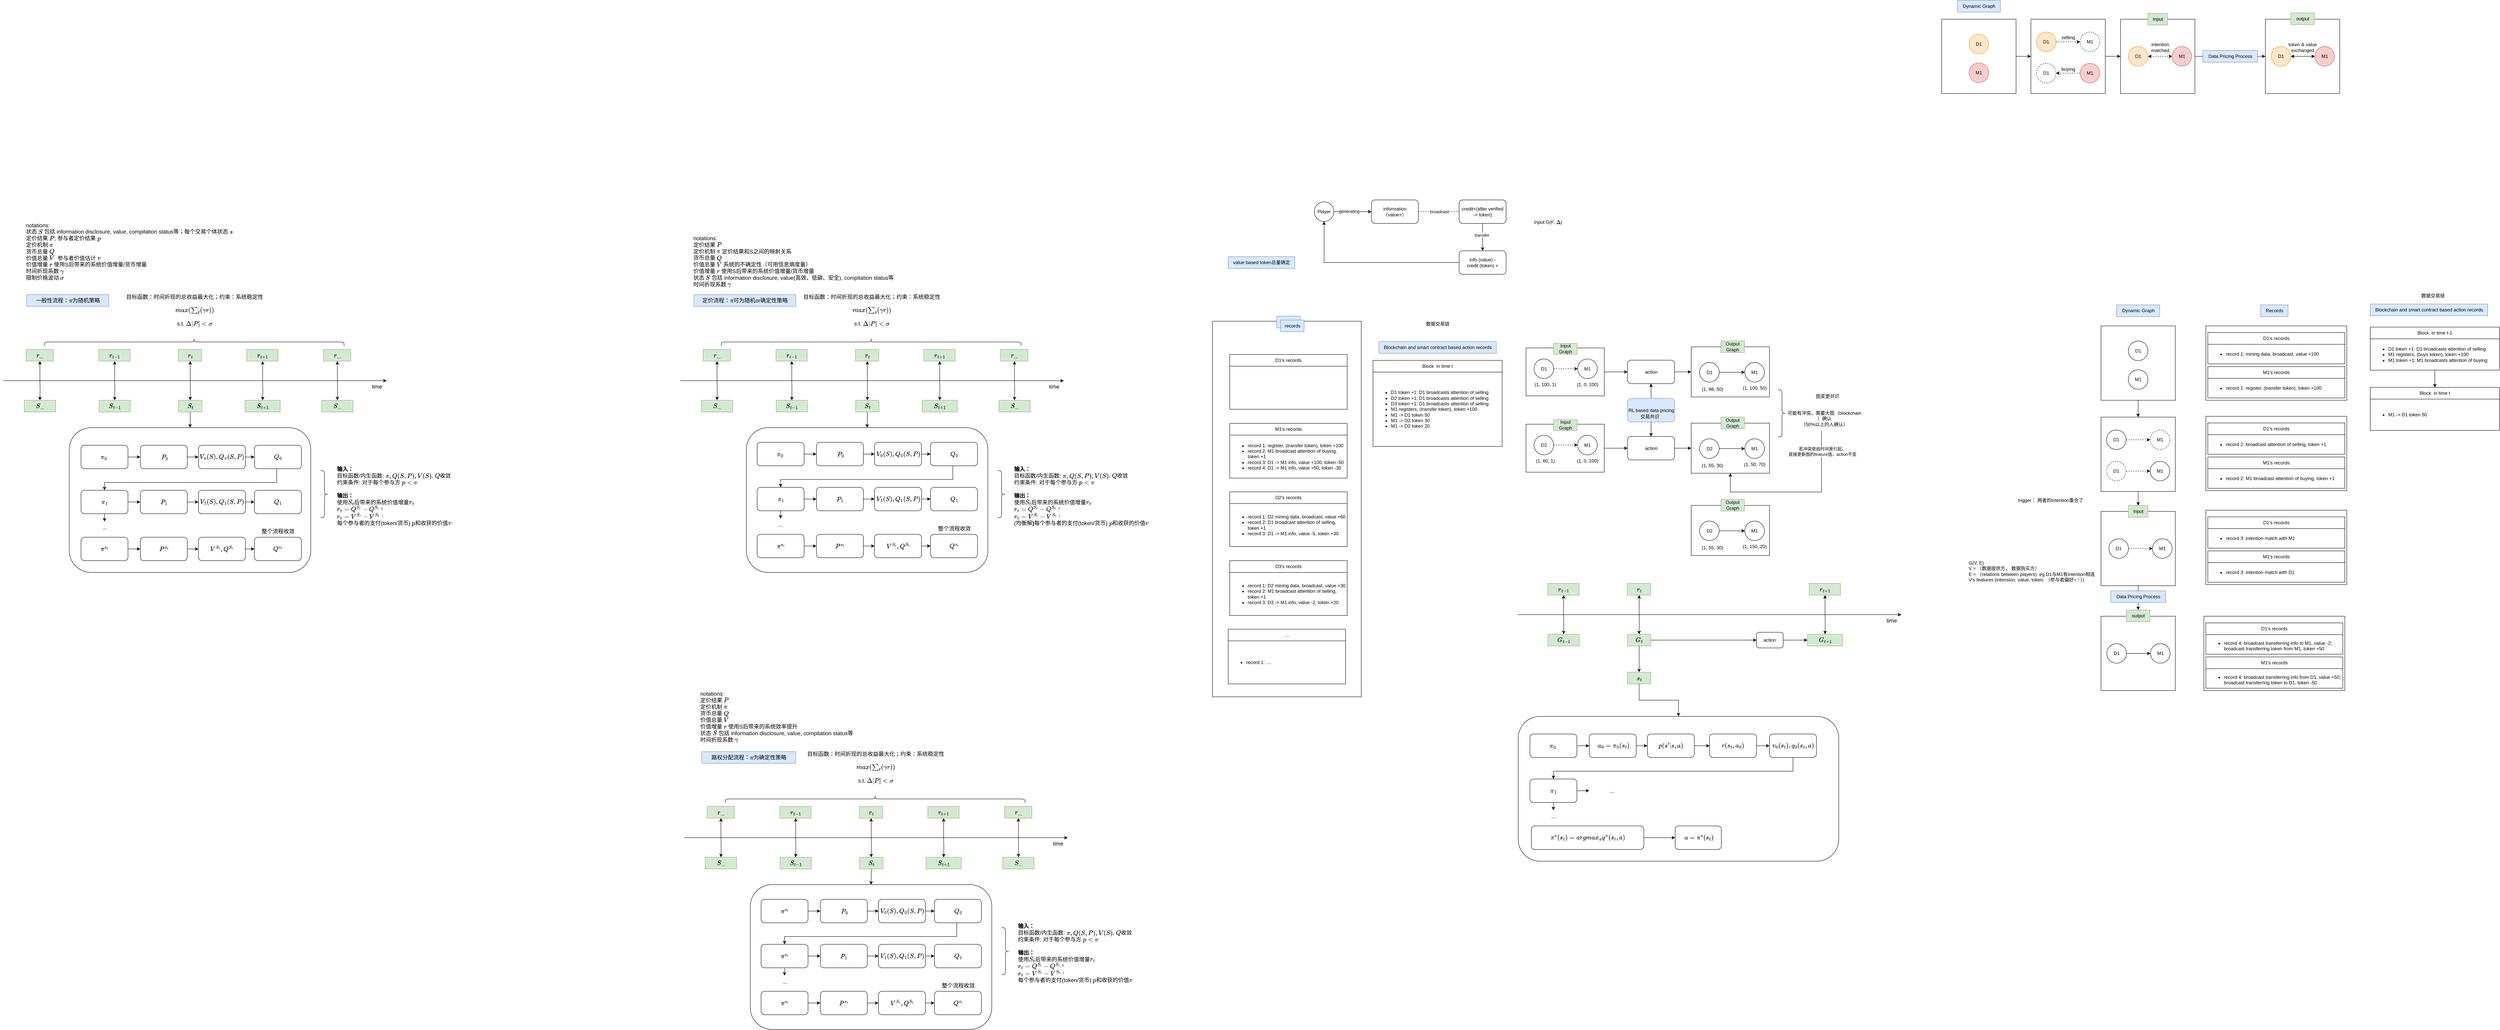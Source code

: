 <mxfile version="20.6.0" type="github">
  <diagram id="Or33N8EPDJmIvoWpYCI0" name="Page-1">
    <mxGraphModel dx="2651" dy="2233" grid="1" gridSize="10" guides="1" tooltips="1" connect="1" arrows="1" fold="1" page="1" pageScale="1" pageWidth="827" pageHeight="1169" math="1" shadow="0">
      <root>
        <mxCell id="0" />
        <mxCell id="1" parent="0" />
        <mxCell id="X3RYDtgnWogj_C9smcL8-48" value="" style="rounded=0;whiteSpace=wrap;html=1;fillColor=none;" parent="1" vertex="1">
          <mxGeometry x="4750" y="-412" width="190" height="190" as="geometry" />
        </mxCell>
        <mxCell id="X3RYDtgnWogj_C9smcL8-21" value="" style="rounded=0;whiteSpace=wrap;html=1;fillColor=none;" parent="1" vertex="1">
          <mxGeometry x="4968" y="843" width="360" height="190" as="geometry" />
        </mxCell>
        <mxCell id="X3RYDtgnWogj_C9smcL8-15" value="" style="rounded=0;whiteSpace=wrap;html=1;fillColor=none;" parent="1" vertex="1">
          <mxGeometry x="4968" y="603" width="360" height="190" as="geometry" />
        </mxCell>
        <mxCell id="BjseaTSlBe1rgTazhE21-44" value="" style="rounded=0;whiteSpace=wrap;html=1;fillColor=none;" parent="1" vertex="1">
          <mxGeometry x="3653" y="425.51" width="200" height="128" as="geometry" />
        </mxCell>
        <mxCell id="BjseaTSlBe1rgTazhE21-50" value="" style="rounded=0;whiteSpace=wrap;html=1;fillColor=none;" parent="1" vertex="1">
          <mxGeometry x="2430" y="360" width="380" height="960" as="geometry" />
        </mxCell>
        <mxCell id="RMTEwnq6Q48EXE_4IK2A-1" value="" style="endArrow=classic;html=1;rounded=0;fontSize=14;" parent="1" edge="1">
          <mxGeometry width="50" height="50" relative="1" as="geometry">
            <mxPoint x="-660" y="512" as="sourcePoint" />
            <mxPoint x="320" y="512" as="targetPoint" />
          </mxGeometry>
        </mxCell>
        <mxCell id="RMTEwnq6Q48EXE_4IK2A-2" value="time" style="text;html=1;align=center;verticalAlign=middle;resizable=0;points=[];autosize=1;strokeColor=none;fillColor=none;fontSize=14;" parent="1" vertex="1">
          <mxGeometry x="270" y="512" width="50" height="30" as="geometry" />
        </mxCell>
        <mxCell id="RMTEwnq6Q48EXE_4IK2A-36" value="" style="rounded=1;whiteSpace=wrap;html=1;fontSize=14;" parent="1" vertex="1">
          <mxGeometry x="-491" y="632" width="617" height="370" as="geometry" />
        </mxCell>
        <mxCell id="RMTEwnq6Q48EXE_4IK2A-37" value="" style="edgeStyle=orthogonalEdgeStyle;rounded=0;orthogonalLoop=1;jettySize=auto;html=1;fontSize=14;" parent="1" source="RMTEwnq6Q48EXE_4IK2A-38" target="RMTEwnq6Q48EXE_4IK2A-40" edge="1">
          <mxGeometry relative="1" as="geometry" />
        </mxCell>
        <mxCell id="RMTEwnq6Q48EXE_4IK2A-38" value="\(\pi_0\)&amp;nbsp;" style="rounded=1;whiteSpace=wrap;html=1;fontSize=14;" parent="1" vertex="1">
          <mxGeometry x="-461" y="677" width="120" height="60" as="geometry" />
        </mxCell>
        <mxCell id="RMTEwnq6Q48EXE_4IK2A-39" value="" style="edgeStyle=orthogonalEdgeStyle;rounded=0;orthogonalLoop=1;jettySize=auto;html=1;fontSize=14;" parent="1" source="RMTEwnq6Q48EXE_4IK2A-40" target="RMTEwnq6Q48EXE_4IK2A-43" edge="1">
          <mxGeometry relative="1" as="geometry" />
        </mxCell>
        <mxCell id="RMTEwnq6Q48EXE_4IK2A-40" value="&amp;nbsp;\(P_0\)" style="rounded=1;whiteSpace=wrap;html=1;fontSize=14;" parent="1" vertex="1">
          <mxGeometry x="-309.5" y="677" width="120" height="60" as="geometry" />
        </mxCell>
        <mxCell id="RMTEwnq6Q48EXE_4IK2A-42" value="" style="edgeStyle=orthogonalEdgeStyle;rounded=0;orthogonalLoop=1;jettySize=auto;html=1;fontSize=14;" parent="1" source="RMTEwnq6Q48EXE_4IK2A-43" target="RMTEwnq6Q48EXE_4IK2A-45" edge="1">
          <mxGeometry relative="1" as="geometry" />
        </mxCell>
        <mxCell id="RMTEwnq6Q48EXE_4IK2A-43" value="\(V_\pi(S), Q_\pi(S, P)\)" style="rounded=1;whiteSpace=wrap;html=1;fontSize=14;" parent="1" vertex="1">
          <mxGeometry x="-161" y="677" width="120" height="60" as="geometry" />
        </mxCell>
        <mxCell id="RMTEwnq6Q48EXE_4IK2A-44" value="" style="edgeStyle=orthogonalEdgeStyle;rounded=0;orthogonalLoop=1;jettySize=auto;html=1;fontSize=14;" parent="1" source="RMTEwnq6Q48EXE_4IK2A-45" target="RMTEwnq6Q48EXE_4IK2A-47" edge="1">
          <mxGeometry relative="1" as="geometry">
            <Array as="points">
              <mxPoint x="39" y="772" />
              <mxPoint x="-401" y="772" />
            </Array>
          </mxGeometry>
        </mxCell>
        <mxCell id="RMTEwnq6Q48EXE_4IK2A-45" value="\(Q_0\)" style="whiteSpace=wrap;html=1;rounded=1;fontSize=14;" parent="1" vertex="1">
          <mxGeometry x="-18" y="677" width="120" height="60" as="geometry" />
        </mxCell>
        <mxCell id="RMTEwnq6Q48EXE_4IK2A-51" value="" style="edgeStyle=orthogonalEdgeStyle;rounded=0;orthogonalLoop=1;jettySize=auto;html=1;fontSize=14;" parent="1" source="RMTEwnq6Q48EXE_4IK2A-47" target="RMTEwnq6Q48EXE_4IK2A-50" edge="1">
          <mxGeometry relative="1" as="geometry" />
        </mxCell>
        <mxCell id="RMTEwnq6Q48EXE_4IK2A-60" value="" style="edgeStyle=orthogonalEdgeStyle;rounded=0;orthogonalLoop=1;jettySize=auto;html=1;fontSize=14;" parent="1" source="RMTEwnq6Q48EXE_4IK2A-47" edge="1">
          <mxGeometry relative="1" as="geometry">
            <mxPoint x="-401" y="872" as="targetPoint" />
          </mxGeometry>
        </mxCell>
        <mxCell id="RMTEwnq6Q48EXE_4IK2A-47" value="\(\pi_1\)" style="whiteSpace=wrap;html=1;rounded=1;fontSize=14;" parent="1" vertex="1">
          <mxGeometry x="-461" y="792" width="120" height="60" as="geometry" />
        </mxCell>
        <mxCell id="RMTEwnq6Q48EXE_4IK2A-48" value="一般性流程：\(\pi\)为随机策略" style="text;html=1;align=center;verticalAlign=middle;resizable=0;points=[];autosize=1;strokeColor=#6c8ebf;fillColor=#dae8fc;fontSize=14;" parent="1" vertex="1">
          <mxGeometry x="-600" y="292" width="210" height="30" as="geometry" />
        </mxCell>
        <mxCell id="RMTEwnq6Q48EXE_4IK2A-54" value="" style="edgeStyle=orthogonalEdgeStyle;rounded=0;orthogonalLoop=1;jettySize=auto;html=1;fontSize=14;" parent="1" source="RMTEwnq6Q48EXE_4IK2A-50" target="RMTEwnq6Q48EXE_4IK2A-53" edge="1">
          <mxGeometry relative="1" as="geometry" />
        </mxCell>
        <mxCell id="RMTEwnq6Q48EXE_4IK2A-50" value="\(P_1\)" style="whiteSpace=wrap;html=1;rounded=1;fontSize=14;" parent="1" vertex="1">
          <mxGeometry x="-309.5" y="792" width="120" height="60" as="geometry" />
        </mxCell>
        <mxCell id="RMTEwnq6Q48EXE_4IK2A-52" value="&lt;div style=&quot;text-align: left; font-size: 14px;&quot;&gt;notations:&lt;/div&gt;&lt;div style=&quot;text-align: left;&quot;&gt;状态 \(S\) 包括 information disclosure, value, compitation status等；每个交易个体状态 \(s\)&lt;span style=&quot;background-color: initial;&quot;&gt;&amp;nbsp;&lt;/span&gt;&lt;/div&gt;&lt;span style=&quot;font-size: 14px;&quot;&gt;&lt;div style=&quot;text-align: left; font-size: 14px;&quot;&gt;定价结果 \(P\);&amp;nbsp;&lt;span style=&quot;background-color: initial;&quot;&gt;参与者定价结果 \(p\)&lt;/span&gt;&lt;/div&gt;&lt;div style=&quot;text-align: left; font-size: 14px;&quot;&gt;定价机制 \(\pi\)&lt;/div&gt;&lt;div style=&quot;text-align: left; font-size: 14px;&quot;&gt;货币总量 \(Q\)&lt;/div&gt;&lt;div style=&quot;text-align: left; font-size: 14px;&quot;&gt;价值总量 \(V\)&amp;nbsp; 参与者价值估计 \(v\)&lt;/div&gt;&lt;div style=&quot;text-align: left; font-size: 14px;&quot;&gt;价值增量 \(r\) 使用S后带来的系统价值增量/货币增量&lt;/div&gt;&lt;div style=&quot;text-align: left; font-size: 14px;&quot;&gt;&lt;span style=&quot;background-color: initial;&quot;&gt;时间折现系数 \(\gamma\)&lt;/span&gt;&lt;br&gt;&lt;/div&gt;&lt;div style=&quot;text-align: left; font-size: 14px;&quot;&gt;&lt;span style=&quot;text-align: center; font-size: 14px;&quot;&gt;&lt;div style=&quot;text-align: left; font-size: 14px;&quot;&gt;限制价格波动 \(\sigma\)&lt;/div&gt;&lt;/span&gt;&lt;span style=&quot;text-align: center; font-size: 14px;&quot;&gt;&lt;/span&gt;&lt;/div&gt;&lt;br style=&quot;font-size: 14px;&quot;&gt;&lt;/span&gt;" style="text;html=1;align=center;verticalAlign=middle;resizable=0;points=[];autosize=1;strokeColor=none;fillColor=none;fontSize=14;" parent="1" vertex="1">
          <mxGeometry x="-631" y="100" width="590" height="180" as="geometry" />
        </mxCell>
        <mxCell id="RMTEwnq6Q48EXE_4IK2A-57" value="" style="edgeStyle=orthogonalEdgeStyle;rounded=0;orthogonalLoop=1;jettySize=auto;html=1;fontSize=14;" parent="1" source="RMTEwnq6Q48EXE_4IK2A-53" target="RMTEwnq6Q48EXE_4IK2A-56" edge="1">
          <mxGeometry relative="1" as="geometry" />
        </mxCell>
        <mxCell id="RMTEwnq6Q48EXE_4IK2A-53" value="\(V_1(S), Q_1(S, P)\)" style="whiteSpace=wrap;html=1;rounded=1;fontSize=14;" parent="1" vertex="1">
          <mxGeometry x="-161" y="792" width="120" height="60" as="geometry" />
        </mxCell>
        <mxCell id="RMTEwnq6Q48EXE_4IK2A-56" value="\(Q_1\)" style="whiteSpace=wrap;html=1;rounded=1;fontSize=14;" parent="1" vertex="1">
          <mxGeometry x="-18" y="792" width="120" height="60" as="geometry" />
        </mxCell>
        <mxCell id="RMTEwnq6Q48EXE_4IK2A-61" value="..." style="text;html=1;align=center;verticalAlign=middle;resizable=0;points=[];autosize=1;strokeColor=none;fillColor=none;fontSize=14;" parent="1" vertex="1">
          <mxGeometry x="-421" y="872" width="40" height="30" as="geometry" />
        </mxCell>
        <mxCell id="RMTEwnq6Q48EXE_4IK2A-62" value="整个流程收敛" style="text;html=1;align=center;verticalAlign=middle;resizable=0;points=[];autosize=1;strokeColor=none;fillColor=none;fontSize=14;" parent="1" vertex="1">
          <mxGeometry x="-13" y="882" width="110" height="30" as="geometry" />
        </mxCell>
        <mxCell id="RMTEwnq6Q48EXE_4IK2A-63" value="" style="edgeStyle=orthogonalEdgeStyle;rounded=0;orthogonalLoop=1;jettySize=auto;html=1;fontSize=14;" parent="1" source="RMTEwnq6Q48EXE_4IK2A-65" target="RMTEwnq6Q48EXE_4IK2A-67" edge="1">
          <mxGeometry relative="1" as="geometry" />
        </mxCell>
        <mxCell id="RMTEwnq6Q48EXE_4IK2A-65" value="\(\pi^{s_t}\)" style="whiteSpace=wrap;html=1;rounded=1;fontSize=14;" parent="1" vertex="1">
          <mxGeometry x="-461" y="912" width="120" height="60" as="geometry" />
        </mxCell>
        <mxCell id="RMTEwnq6Q48EXE_4IK2A-66" value="" style="edgeStyle=orthogonalEdgeStyle;rounded=0;orthogonalLoop=1;jettySize=auto;html=1;fontSize=14;" parent="1" source="RMTEwnq6Q48EXE_4IK2A-67" target="RMTEwnq6Q48EXE_4IK2A-69" edge="1">
          <mxGeometry relative="1" as="geometry" />
        </mxCell>
        <mxCell id="RMTEwnq6Q48EXE_4IK2A-67" value="\(P^{s_t}\)" style="whiteSpace=wrap;html=1;rounded=1;fontSize=14;" parent="1" vertex="1">
          <mxGeometry x="-309.5" y="912" width="120" height="60" as="geometry" />
        </mxCell>
        <mxCell id="RMTEwnq6Q48EXE_4IK2A-68" value="" style="edgeStyle=orthogonalEdgeStyle;rounded=0;orthogonalLoop=1;jettySize=auto;html=1;fontSize=14;" parent="1" source="RMTEwnq6Q48EXE_4IK2A-69" target="RMTEwnq6Q48EXE_4IK2A-70" edge="1">
          <mxGeometry relative="1" as="geometry" />
        </mxCell>
        <mxCell id="RMTEwnq6Q48EXE_4IK2A-69" value="\(V^{S_t}, Q^{S_t}\)" style="whiteSpace=wrap;html=1;rounded=1;fontSize=14;" parent="1" vertex="1">
          <mxGeometry x="-161" y="912" width="120" height="60" as="geometry" />
        </mxCell>
        <mxCell id="RMTEwnq6Q48EXE_4IK2A-70" value="\(Q^{s_t}&lt;br style=&quot;font-size: 14px;&quot;&gt;\)" style="whiteSpace=wrap;html=1;rounded=1;fontSize=14;" parent="1" vertex="1">
          <mxGeometry x="-18" y="912" width="120" height="60" as="geometry" />
        </mxCell>
        <mxCell id="858yGKSQ8MIp0IXCv4UQ-4" value="" style="edgeStyle=orthogonalEdgeStyle;rounded=0;orthogonalLoop=1;jettySize=auto;html=1;fontSize=14;" parent="1" source="RMTEwnq6Q48EXE_4IK2A-76" target="RMTEwnq6Q48EXE_4IK2A-36" edge="1">
          <mxGeometry relative="1" as="geometry" />
        </mxCell>
        <mxCell id="RMTEwnq6Q48EXE_4IK2A-77" value="&lt;div style=&quot;font-size: 14px;&quot;&gt;目标函数：&lt;span style=&quot;orphans: 2; widows: 2; font-size: 14px;&quot;&gt;时间折现的总收益最大化；约束：系统稳定性&lt;/span&gt;&lt;/div&gt;&lt;div style=&quot;font-size: 14px;&quot;&gt;&lt;span style=&quot;orphans: 2; widows: 2; font-size: 14px;&quot;&gt;&lt;br style=&quot;font-size: 14px;&quot;&gt;&lt;/span&gt;&lt;/div&gt;&lt;div style=&quot;font-size: 14px;&quot;&gt;\(max(\sum_t(\gamma r))\)&lt;/div&gt;&lt;div style=&quot;font-size: 14px;&quot;&gt;&lt;br style=&quot;font-size: 14px;&quot;&gt;&lt;/div&gt;&lt;div style=&quot;font-size: 14px;&quot;&gt;s.t. \(\Delta|P|&amp;lt;\sigma\)&lt;/div&gt;" style="text;html=1;align=center;verticalAlign=middle;resizable=0;points=[];autosize=1;strokeColor=none;fillColor=none;fontSize=14;" parent="1" vertex="1">
          <mxGeometry x="-356" y="287" width="370" height="90" as="geometry" />
        </mxCell>
        <mxCell id="RMTEwnq6Q48EXE_4IK2A-78" value="" style="shape=curlyBracket;whiteSpace=wrap;html=1;rounded=1;flipH=1;rotation=-90;fontSize=14;" parent="1" vertex="1">
          <mxGeometry x="-182" y="30" width="20" height="766" as="geometry" />
        </mxCell>
        <mxCell id="858yGKSQ8MIp0IXCv4UQ-1" value="" style="shape=curlyBracket;whiteSpace=wrap;html=1;rounded=1;rotation=-180;fontSize=14;" parent="1" vertex="1">
          <mxGeometry x="151" y="742" width="20" height="120" as="geometry" />
        </mxCell>
        <mxCell id="858yGKSQ8MIp0IXCv4UQ-2" value="&lt;b style=&quot;font-size: 14px;&quot;&gt;输入：&lt;br style=&quot;font-size: 14px;&quot;&gt;&lt;/b&gt;目标函数/内生函数: \(\pi, Q(S,P), V(S)\), \(Q\)收敛&lt;br style=&quot;font-size: 14px;&quot;&gt;约束条件: 对于每个参与方 \(p&amp;lt;v\)&amp;nbsp;&lt;br style=&quot;font-size: 14px;&quot;&gt;&lt;br style=&quot;font-size: 14px;&quot;&gt;&lt;b style=&quot;font-size: 14px;&quot;&gt;输出：&lt;br style=&quot;font-size: 14px;&quot;&gt;&lt;/b&gt;使用\(S_t\)后带来的系统价值增量\(r_t\)&lt;br style=&quot;font-size: 14px;&quot;&gt;\(r_t=Q^{S_t}-Q^{S_{t-1}}\)&lt;br style=&quot;font-size: 14px;&quot;&gt;\(r_t=V^{S_t}-V^{S_{t-1}}\)&lt;br style=&quot;font-size: 14px;&quot;&gt;每个参与者的支付(token/货币) \(p\)和收获的价值\(v\)" style="text;html=1;align=left;verticalAlign=middle;resizable=0;points=[];autosize=1;strokeColor=none;fillColor=none;fontSize=14;" parent="1" vertex="1">
          <mxGeometry x="191" y="727" width="350" height="160" as="geometry" />
        </mxCell>
        <mxCell id="858yGKSQ8MIp0IXCv4UQ-19" value="" style="group;fontSize=14;" parent="1" vertex="1" connectable="0">
          <mxGeometry x="-27" y="432" width="75" height="160" as="geometry" />
        </mxCell>
        <mxCell id="858yGKSQ8MIp0IXCv4UQ-15" value="" style="edgeStyle=orthogonalEdgeStyle;rounded=0;orthogonalLoop=1;jettySize=auto;html=1;fontSize=14;" parent="858yGKSQ8MIp0IXCv4UQ-19" target="858yGKSQ8MIp0IXCv4UQ-18" edge="1">
          <mxGeometry relative="1" as="geometry">
            <mxPoint x="30" y="80" as="sourcePoint" />
            <mxPoint x="29.5" y="30" as="targetPoint" />
            <Array as="points">
              <mxPoint x="30" y="55" />
              <mxPoint x="30" y="55" />
            </Array>
          </mxGeometry>
        </mxCell>
        <mxCell id="858yGKSQ8MIp0IXCv4UQ-16" value="\(S_{t+1}\)" style="text;html=1;align=center;verticalAlign=middle;resizable=0;points=[];autosize=1;strokeColor=#82b366;fillColor=#d5e8d4;fontSize=14;" parent="858yGKSQ8MIp0IXCv4UQ-19" vertex="1">
          <mxGeometry x="-15" y="130" width="90" height="30" as="geometry" />
        </mxCell>
        <mxCell id="858yGKSQ8MIp0IXCv4UQ-17" value="" style="edgeStyle=orthogonalEdgeStyle;rounded=0;orthogonalLoop=1;jettySize=auto;html=1;fontSize=14;" parent="858yGKSQ8MIp0IXCv4UQ-19" target="858yGKSQ8MIp0IXCv4UQ-16" edge="1">
          <mxGeometry relative="1" as="geometry">
            <mxPoint x="30" y="80" as="sourcePoint" />
            <mxPoint x="39.514" y="40" as="targetPoint" />
          </mxGeometry>
        </mxCell>
        <mxCell id="858yGKSQ8MIp0IXCv4UQ-18" value="\(r_{t+1}\)" style="text;html=1;align=center;verticalAlign=middle;resizable=0;points=[];autosize=1;strokeColor=#82b366;fillColor=#d5e8d4;fontSize=14;" parent="858yGKSQ8MIp0IXCv4UQ-19" vertex="1">
          <mxGeometry x="-10.5" width="80" height="30" as="geometry" />
        </mxCell>
        <mxCell id="858yGKSQ8MIp0IXCv4UQ-21" value="" style="group;fontSize=14;" parent="1" vertex="1" connectable="0">
          <mxGeometry x="-405" y="432" width="70" height="160" as="geometry" />
        </mxCell>
        <mxCell id="858yGKSQ8MIp0IXCv4UQ-11" value="" style="edgeStyle=orthogonalEdgeStyle;rounded=0;orthogonalLoop=1;jettySize=auto;html=1;fontSize=14;" parent="858yGKSQ8MIp0IXCv4UQ-21" target="858yGKSQ8MIp0IXCv4UQ-14" edge="1">
          <mxGeometry relative="1" as="geometry">
            <mxPoint x="30" y="80" as="sourcePoint" />
            <mxPoint x="29.5" y="30" as="targetPoint" />
            <Array as="points">
              <mxPoint x="30" y="55" />
              <mxPoint x="30" y="55" />
            </Array>
          </mxGeometry>
        </mxCell>
        <mxCell id="858yGKSQ8MIp0IXCv4UQ-12" value="\(S_{t-1}\)" style="text;html=1;align=center;verticalAlign=middle;resizable=0;points=[];autosize=1;strokeColor=#82b366;fillColor=#d5e8d4;fontSize=14;" parent="858yGKSQ8MIp0IXCv4UQ-21" vertex="1">
          <mxGeometry x="-10" y="130" width="80" height="30" as="geometry" />
        </mxCell>
        <mxCell id="858yGKSQ8MIp0IXCv4UQ-13" value="" style="edgeStyle=orthogonalEdgeStyle;rounded=0;orthogonalLoop=1;jettySize=auto;html=1;fontSize=14;" parent="858yGKSQ8MIp0IXCv4UQ-21" target="858yGKSQ8MIp0IXCv4UQ-12" edge="1">
          <mxGeometry relative="1" as="geometry">
            <mxPoint x="30" y="80" as="sourcePoint" />
            <mxPoint x="39.514" y="40" as="targetPoint" />
          </mxGeometry>
        </mxCell>
        <mxCell id="858yGKSQ8MIp0IXCv4UQ-14" value="\(r_{t-1}\)" style="text;html=1;align=center;verticalAlign=middle;resizable=0;points=[];autosize=1;strokeColor=#82b366;fillColor=#d5e8d4;fontSize=14;" parent="858yGKSQ8MIp0IXCv4UQ-21" vertex="1">
          <mxGeometry x="-10.5" width="80" height="30" as="geometry" />
        </mxCell>
        <mxCell id="858yGKSQ8MIp0IXCv4UQ-22" value="" style="group;fontSize=14;" parent="1" vertex="1" connectable="0">
          <mxGeometry x="-596" y="432" width="70" height="160" as="geometry" />
        </mxCell>
        <mxCell id="858yGKSQ8MIp0IXCv4UQ-23" value="" style="edgeStyle=orthogonalEdgeStyle;rounded=0;orthogonalLoop=1;jettySize=auto;html=1;fontSize=14;" parent="858yGKSQ8MIp0IXCv4UQ-22" target="858yGKSQ8MIp0IXCv4UQ-26" edge="1">
          <mxGeometry relative="1" as="geometry">
            <mxPoint x="30" y="80" as="sourcePoint" />
            <mxPoint x="29.5" y="30" as="targetPoint" />
            <Array as="points">
              <mxPoint x="30" y="55" />
              <mxPoint x="30" y="55" />
            </Array>
          </mxGeometry>
        </mxCell>
        <mxCell id="858yGKSQ8MIp0IXCv4UQ-24" value="\(S_{...}\)" style="text;html=1;align=center;verticalAlign=middle;resizable=0;points=[];autosize=1;strokeColor=#82b366;fillColor=#d5e8d4;fontSize=14;" parent="858yGKSQ8MIp0IXCv4UQ-22" vertex="1">
          <mxGeometry x="-10" y="130" width="80" height="30" as="geometry" />
        </mxCell>
        <mxCell id="858yGKSQ8MIp0IXCv4UQ-25" value="" style="edgeStyle=orthogonalEdgeStyle;rounded=0;orthogonalLoop=1;jettySize=auto;html=1;fontSize=14;" parent="858yGKSQ8MIp0IXCv4UQ-22" target="858yGKSQ8MIp0IXCv4UQ-24" edge="1">
          <mxGeometry relative="1" as="geometry">
            <mxPoint x="30" y="80" as="sourcePoint" />
            <mxPoint x="39.514" y="40" as="targetPoint" />
          </mxGeometry>
        </mxCell>
        <mxCell id="858yGKSQ8MIp0IXCv4UQ-26" value="\(r_{...}\)" style="text;html=1;align=center;verticalAlign=middle;resizable=0;points=[];autosize=1;strokeColor=#82b366;fillColor=#d5e8d4;fontSize=14;" parent="858yGKSQ8MIp0IXCv4UQ-22" vertex="1">
          <mxGeometry x="-5.5" width="70" height="30" as="geometry" />
        </mxCell>
        <mxCell id="858yGKSQ8MIp0IXCv4UQ-27" value="" style="group;fontSize=14;" parent="1" vertex="1" connectable="0">
          <mxGeometry x="164" y="432" width="70" height="160" as="geometry" />
        </mxCell>
        <mxCell id="858yGKSQ8MIp0IXCv4UQ-28" value="" style="edgeStyle=orthogonalEdgeStyle;rounded=0;orthogonalLoop=1;jettySize=auto;html=1;fontSize=14;" parent="858yGKSQ8MIp0IXCv4UQ-27" target="858yGKSQ8MIp0IXCv4UQ-31" edge="1">
          <mxGeometry relative="1" as="geometry">
            <mxPoint x="30" y="80" as="sourcePoint" />
            <mxPoint x="29.5" y="30" as="targetPoint" />
            <Array as="points">
              <mxPoint x="30" y="55" />
              <mxPoint x="30" y="55" />
            </Array>
          </mxGeometry>
        </mxCell>
        <mxCell id="858yGKSQ8MIp0IXCv4UQ-29" value="\(S_{...}\)" style="text;html=1;align=center;verticalAlign=middle;resizable=0;points=[];autosize=1;strokeColor=#82b366;fillColor=#d5e8d4;fontSize=14;" parent="858yGKSQ8MIp0IXCv4UQ-27" vertex="1">
          <mxGeometry x="-10" y="130" width="80" height="30" as="geometry" />
        </mxCell>
        <mxCell id="858yGKSQ8MIp0IXCv4UQ-30" value="" style="edgeStyle=orthogonalEdgeStyle;rounded=0;orthogonalLoop=1;jettySize=auto;html=1;fontSize=14;" parent="858yGKSQ8MIp0IXCv4UQ-27" target="858yGKSQ8MIp0IXCv4UQ-29" edge="1">
          <mxGeometry relative="1" as="geometry">
            <mxPoint x="30" y="80" as="sourcePoint" />
            <mxPoint x="39.514" y="40" as="targetPoint" />
          </mxGeometry>
        </mxCell>
        <mxCell id="858yGKSQ8MIp0IXCv4UQ-31" value="\(r_{...}\)" style="text;html=1;align=center;verticalAlign=middle;resizable=0;points=[];autosize=1;strokeColor=#82b366;fillColor=#d5e8d4;fontSize=14;" parent="858yGKSQ8MIp0IXCv4UQ-27" vertex="1">
          <mxGeometry x="-5.5" width="70" height="30" as="geometry" />
        </mxCell>
        <mxCell id="858yGKSQ8MIp0IXCv4UQ-32" value="" style="group;fontSize=14;" parent="1" vertex="1" connectable="0">
          <mxGeometry x="-212" y="432" width="60" height="160" as="geometry" />
        </mxCell>
        <mxCell id="RMTEwnq6Q48EXE_4IK2A-75" value="" style="edgeStyle=orthogonalEdgeStyle;rounded=0;orthogonalLoop=1;jettySize=auto;html=1;fontSize=14;" parent="858yGKSQ8MIp0IXCv4UQ-32" target="858yGKSQ8MIp0IXCv4UQ-6" edge="1">
          <mxGeometry relative="1" as="geometry">
            <mxPoint x="30" y="80" as="sourcePoint" />
            <mxPoint x="29.5" y="30" as="targetPoint" />
            <Array as="points">
              <mxPoint x="30" y="55" />
              <mxPoint x="30" y="55" />
            </Array>
          </mxGeometry>
        </mxCell>
        <mxCell id="RMTEwnq6Q48EXE_4IK2A-76" value="\(S_t\)" style="text;html=1;align=center;verticalAlign=middle;resizable=0;points=[];autosize=1;strokeColor=#82b366;fillColor=#d5e8d4;fontSize=14;" parent="858yGKSQ8MIp0IXCv4UQ-32" vertex="1">
          <mxGeometry y="130" width="60" height="30" as="geometry" />
        </mxCell>
        <mxCell id="858yGKSQ8MIp0IXCv4UQ-5" value="" style="edgeStyle=orthogonalEdgeStyle;rounded=0;orthogonalLoop=1;jettySize=auto;html=1;fontSize=14;" parent="858yGKSQ8MIp0IXCv4UQ-32" target="RMTEwnq6Q48EXE_4IK2A-76" edge="1">
          <mxGeometry relative="1" as="geometry">
            <mxPoint x="30" y="80" as="sourcePoint" />
            <mxPoint x="39.514" y="40" as="targetPoint" />
          </mxGeometry>
        </mxCell>
        <mxCell id="858yGKSQ8MIp0IXCv4UQ-6" value="\(r_t\)" style="text;html=1;align=center;verticalAlign=middle;resizable=0;points=[];autosize=1;strokeColor=#82b366;fillColor=#d5e8d4;fontSize=14;" parent="858yGKSQ8MIp0IXCv4UQ-32" vertex="1">
          <mxGeometry x="-0.5" width="60" height="30" as="geometry" />
        </mxCell>
        <mxCell id="858yGKSQ8MIp0IXCv4UQ-94" value="" style="group;fontSize=14;" parent="1" vertex="1" connectable="0">
          <mxGeometry x="1070" y="92" width="1251" height="910" as="geometry" />
        </mxCell>
        <mxCell id="858yGKSQ8MIp0IXCv4UQ-33" value="" style="endArrow=classic;html=1;rounded=0;fontSize=14;" parent="858yGKSQ8MIp0IXCv4UQ-94" edge="1">
          <mxGeometry width="50" height="50" relative="1" as="geometry">
            <mxPoint y="420.0" as="sourcePoint" />
            <mxPoint x="980" y="420.0" as="targetPoint" />
          </mxGeometry>
        </mxCell>
        <mxCell id="858yGKSQ8MIp0IXCv4UQ-34" value="time" style="text;html=1;align=center;verticalAlign=middle;resizable=0;points=[];autosize=1;strokeColor=none;fillColor=none;fontSize=14;" parent="858yGKSQ8MIp0IXCv4UQ-94" vertex="1">
          <mxGeometry x="930" y="420" width="50" height="30" as="geometry" />
        </mxCell>
        <mxCell id="858yGKSQ8MIp0IXCv4UQ-35" value="" style="rounded=1;whiteSpace=wrap;html=1;fontSize=14;" parent="858yGKSQ8MIp0IXCv4UQ-94" vertex="1">
          <mxGeometry x="169" y="540" width="617" height="370" as="geometry" />
        </mxCell>
        <mxCell id="858yGKSQ8MIp0IXCv4UQ-47" value="定价流程：\(\pi\)可为随机or确定性策略" style="text;html=1;align=center;verticalAlign=middle;resizable=0;points=[];autosize=1;strokeColor=#6c8ebf;fillColor=#dae8fc;fontSize=14;" parent="858yGKSQ8MIp0IXCv4UQ-94" vertex="1">
          <mxGeometry x="35" y="200" width="260" height="30" as="geometry" />
        </mxCell>
        <mxCell id="858yGKSQ8MIp0IXCv4UQ-50" value="&lt;div style=&quot;text-align: left; font-size: 14px;&quot;&gt;notations:&amp;nbsp;&lt;/div&gt;&lt;span style=&quot;font-size: 14px;&quot;&gt;&lt;div style=&quot;text-align: left; font-size: 14px;&quot;&gt;定价结果 \(P\)&lt;/div&gt;&lt;div style=&quot;text-align: left; font-size: 14px;&quot;&gt;定价机制 \(\pi\) 定价结果和S之间的映射关系&lt;/div&gt;&lt;div style=&quot;text-align: left; font-size: 14px;&quot;&gt;货币总量 \(Q\) &amp;nbsp;&lt;/div&gt;&lt;div style=&quot;text-align: left; font-size: 14px;&quot;&gt;价值总量 \(V\) 系统的不确定性（可用信息熵度量）&lt;/div&gt;&lt;/span&gt;&lt;span style=&quot;font-size: 14px;&quot;&gt;&lt;div style=&quot;text-align: left; font-size: 14px;&quot;&gt;价值增量 \(r\) 使用S后带来的系统价值增量/货币增量&lt;/div&gt;&lt;div style=&quot;text-align: left; font-size: 14px;&quot;&gt;状态 \(S\) 包括 information disclosure, value(高效、低碳、安全), compitation status等&lt;/div&gt;&lt;div style=&quot;text-align: left; font-size: 14px;&quot;&gt;时间折现系数 \(\gamma\)&lt;/div&gt;&lt;/span&gt;&lt;span style=&quot;font-size: 14px;&quot;&gt;&lt;br style=&quot;font-size: 14px;&quot;&gt;&lt;/span&gt;" style="text;html=1;align=center;verticalAlign=middle;resizable=0;points=[];autosize=1;strokeColor=none;fillColor=none;fontSize=14;" parent="858yGKSQ8MIp0IXCv4UQ-94" vertex="1">
          <mxGeometry x="14" y="43" width="550" height="160" as="geometry" />
        </mxCell>
        <mxCell id="858yGKSQ8MIp0IXCv4UQ-64" value="" style="edgeStyle=orthogonalEdgeStyle;rounded=0;orthogonalLoop=1;jettySize=auto;html=1;fontSize=14;" parent="858yGKSQ8MIp0IXCv4UQ-94" source="858yGKSQ8MIp0IXCv4UQ-91" target="858yGKSQ8MIp0IXCv4UQ-35" edge="1">
          <mxGeometry relative="1" as="geometry" />
        </mxCell>
        <mxCell id="858yGKSQ8MIp0IXCv4UQ-65" value="&lt;div style=&quot;font-size: 14px;&quot;&gt;目标函数：&lt;span style=&quot;orphans: 2; widows: 2; font-size: 14px;&quot;&gt;时间折现的总收益最大化；约束：系统稳定性&lt;/span&gt;&lt;/div&gt;&lt;div style=&quot;font-size: 14px;&quot;&gt;&lt;span style=&quot;orphans: 2; widows: 2; font-size: 14px;&quot;&gt;&lt;br style=&quot;font-size: 14px;&quot;&gt;&lt;/span&gt;&lt;/div&gt;&lt;div style=&quot;font-size: 14px;&quot;&gt;\(max(\sum_t(\gamma r))\)&lt;/div&gt;&lt;div style=&quot;font-size: 14px;&quot;&gt;&lt;br style=&quot;font-size: 14px;&quot;&gt;&lt;/div&gt;&lt;div style=&quot;font-size: 14px;&quot;&gt;s.t. \(\Delta|P|&amp;lt;\sigma\)&lt;/div&gt;" style="text;html=1;align=center;verticalAlign=middle;resizable=0;points=[];autosize=1;strokeColor=none;fillColor=none;fontSize=14;" parent="858yGKSQ8MIp0IXCv4UQ-94" vertex="1">
          <mxGeometry x="304" y="195" width="370" height="90" as="geometry" />
        </mxCell>
        <mxCell id="858yGKSQ8MIp0IXCv4UQ-66" value="" style="shape=curlyBracket;whiteSpace=wrap;html=1;rounded=1;flipH=1;rotation=-90;fontSize=14;" parent="858yGKSQ8MIp0IXCv4UQ-94" vertex="1">
          <mxGeometry x="478" y="-62" width="20" height="766" as="geometry" />
        </mxCell>
        <mxCell id="858yGKSQ8MIp0IXCv4UQ-67" value="" style="shape=curlyBracket;whiteSpace=wrap;html=1;rounded=1;rotation=-180;fontSize=14;" parent="858yGKSQ8MIp0IXCv4UQ-94" vertex="1">
          <mxGeometry x="811" y="650" width="20" height="120" as="geometry" />
        </mxCell>
        <mxCell id="858yGKSQ8MIp0IXCv4UQ-68" value="&lt;b style=&quot;font-size: 14px;&quot;&gt;输入：&lt;br style=&quot;font-size: 14px;&quot;&gt;&lt;/b&gt;目标函数/内生函数: \(\pi, Q(S,P), V(S)\), \(Q\)收敛&lt;br style=&quot;font-size: 14px;&quot;&gt;约束条件: 对于每个参与方 \(p&amp;lt;v\)&amp;nbsp;&lt;br style=&quot;font-size: 14px;&quot;&gt;&lt;br style=&quot;font-size: 14px;&quot;&gt;&lt;b style=&quot;font-size: 14px;&quot;&gt;输出：&lt;br style=&quot;font-size: 14px;&quot;&gt;&lt;/b&gt;使用\(S_t\)后带来的系统价值增量\(r_t\)&lt;br style=&quot;font-size: 14px;&quot;&gt;\(r_t=Q^{S_t}-Q^{S_{t-1}}\)&lt;br style=&quot;font-size: 14px;&quot;&gt;\(r_t=V^{S_t}-V^{S_{t-1}}\)&lt;br style=&quot;font-size: 14px;&quot;&gt;(均衡解&lt;b style=&quot;font-size: 14px;&quot;&gt;)&lt;/b&gt;每个参与者的支付(token/货币) \(p\)和收获的价值\(v\)" style="text;html=1;align=left;verticalAlign=middle;resizable=0;points=[];autosize=1;strokeColor=none;fillColor=none;fontSize=14;" parent="858yGKSQ8MIp0IXCv4UQ-94" vertex="1">
          <mxGeometry x="851" y="635" width="400" height="160" as="geometry" />
        </mxCell>
        <mxCell id="858yGKSQ8MIp0IXCv4UQ-69" value="" style="group;fontSize=14;" parent="858yGKSQ8MIp0IXCv4UQ-94" vertex="1" connectable="0">
          <mxGeometry x="633" y="340" width="75" height="160" as="geometry" />
        </mxCell>
        <mxCell id="858yGKSQ8MIp0IXCv4UQ-70" value="" style="edgeStyle=orthogonalEdgeStyle;rounded=0;orthogonalLoop=1;jettySize=auto;html=1;fontSize=14;" parent="858yGKSQ8MIp0IXCv4UQ-69" target="858yGKSQ8MIp0IXCv4UQ-73" edge="1">
          <mxGeometry relative="1" as="geometry">
            <mxPoint x="30" y="80" as="sourcePoint" />
            <mxPoint x="29.5" y="30" as="targetPoint" />
            <Array as="points">
              <mxPoint x="30" y="55" />
              <mxPoint x="30" y="55" />
            </Array>
          </mxGeometry>
        </mxCell>
        <mxCell id="858yGKSQ8MIp0IXCv4UQ-71" value="\(S_{t+1}\)" style="text;html=1;align=center;verticalAlign=middle;resizable=0;points=[];autosize=1;strokeColor=#82b366;fillColor=#d5e8d4;fontSize=14;" parent="858yGKSQ8MIp0IXCv4UQ-69" vertex="1">
          <mxGeometry x="-15" y="130" width="90" height="30" as="geometry" />
        </mxCell>
        <mxCell id="858yGKSQ8MIp0IXCv4UQ-72" value="" style="edgeStyle=orthogonalEdgeStyle;rounded=0;orthogonalLoop=1;jettySize=auto;html=1;fontSize=14;" parent="858yGKSQ8MIp0IXCv4UQ-69" target="858yGKSQ8MIp0IXCv4UQ-71" edge="1">
          <mxGeometry relative="1" as="geometry">
            <mxPoint x="30" y="80" as="sourcePoint" />
            <mxPoint x="39.514" y="40" as="targetPoint" />
          </mxGeometry>
        </mxCell>
        <mxCell id="858yGKSQ8MIp0IXCv4UQ-73" value="\(r_{t+1}\)" style="text;html=1;align=center;verticalAlign=middle;resizable=0;points=[];autosize=1;strokeColor=#82b366;fillColor=#d5e8d4;fontSize=14;" parent="858yGKSQ8MIp0IXCv4UQ-69" vertex="1">
          <mxGeometry x="-10.5" width="80" height="30" as="geometry" />
        </mxCell>
        <mxCell id="858yGKSQ8MIp0IXCv4UQ-74" value="" style="group;fontSize=14;" parent="858yGKSQ8MIp0IXCv4UQ-94" vertex="1" connectable="0">
          <mxGeometry x="255" y="340" width="70" height="160" as="geometry" />
        </mxCell>
        <mxCell id="858yGKSQ8MIp0IXCv4UQ-75" value="" style="edgeStyle=orthogonalEdgeStyle;rounded=0;orthogonalLoop=1;jettySize=auto;html=1;fontSize=14;" parent="858yGKSQ8MIp0IXCv4UQ-74" target="858yGKSQ8MIp0IXCv4UQ-78" edge="1">
          <mxGeometry relative="1" as="geometry">
            <mxPoint x="30" y="80" as="sourcePoint" />
            <mxPoint x="29.5" y="30" as="targetPoint" />
            <Array as="points">
              <mxPoint x="30" y="55" />
              <mxPoint x="30" y="55" />
            </Array>
          </mxGeometry>
        </mxCell>
        <mxCell id="858yGKSQ8MIp0IXCv4UQ-76" value="\(S_{t-1}\)" style="text;html=1;align=center;verticalAlign=middle;resizable=0;points=[];autosize=1;strokeColor=#82b366;fillColor=#d5e8d4;fontSize=14;" parent="858yGKSQ8MIp0IXCv4UQ-74" vertex="1">
          <mxGeometry x="-10" y="130" width="80" height="30" as="geometry" />
        </mxCell>
        <mxCell id="858yGKSQ8MIp0IXCv4UQ-77" value="" style="edgeStyle=orthogonalEdgeStyle;rounded=0;orthogonalLoop=1;jettySize=auto;html=1;fontSize=14;" parent="858yGKSQ8MIp0IXCv4UQ-74" target="858yGKSQ8MIp0IXCv4UQ-76" edge="1">
          <mxGeometry relative="1" as="geometry">
            <mxPoint x="30" y="80" as="sourcePoint" />
            <mxPoint x="39.514" y="40" as="targetPoint" />
          </mxGeometry>
        </mxCell>
        <mxCell id="858yGKSQ8MIp0IXCv4UQ-78" value="\(r_{t-1}\)" style="text;html=1;align=center;verticalAlign=middle;resizable=0;points=[];autosize=1;strokeColor=#82b366;fillColor=#d5e8d4;fontSize=14;" parent="858yGKSQ8MIp0IXCv4UQ-74" vertex="1">
          <mxGeometry x="-10.5" width="80" height="30" as="geometry" />
        </mxCell>
        <mxCell id="858yGKSQ8MIp0IXCv4UQ-79" value="" style="group;fontSize=14;" parent="858yGKSQ8MIp0IXCv4UQ-94" vertex="1" connectable="0">
          <mxGeometry x="64" y="340" width="70" height="160" as="geometry" />
        </mxCell>
        <mxCell id="858yGKSQ8MIp0IXCv4UQ-80" value="" style="edgeStyle=orthogonalEdgeStyle;rounded=0;orthogonalLoop=1;jettySize=auto;html=1;fontSize=14;" parent="858yGKSQ8MIp0IXCv4UQ-79" target="858yGKSQ8MIp0IXCv4UQ-83" edge="1">
          <mxGeometry relative="1" as="geometry">
            <mxPoint x="30" y="80" as="sourcePoint" />
            <mxPoint x="29.5" y="30" as="targetPoint" />
            <Array as="points">
              <mxPoint x="30" y="55" />
              <mxPoint x="30" y="55" />
            </Array>
          </mxGeometry>
        </mxCell>
        <mxCell id="858yGKSQ8MIp0IXCv4UQ-81" value="\(S_{...}\)" style="text;html=1;align=center;verticalAlign=middle;resizable=0;points=[];autosize=1;strokeColor=#82b366;fillColor=#d5e8d4;fontSize=14;" parent="858yGKSQ8MIp0IXCv4UQ-79" vertex="1">
          <mxGeometry x="-10" y="130" width="80" height="30" as="geometry" />
        </mxCell>
        <mxCell id="858yGKSQ8MIp0IXCv4UQ-82" value="" style="edgeStyle=orthogonalEdgeStyle;rounded=0;orthogonalLoop=1;jettySize=auto;html=1;fontSize=14;" parent="858yGKSQ8MIp0IXCv4UQ-79" target="858yGKSQ8MIp0IXCv4UQ-81" edge="1">
          <mxGeometry relative="1" as="geometry">
            <mxPoint x="30" y="80" as="sourcePoint" />
            <mxPoint x="39.514" y="40" as="targetPoint" />
          </mxGeometry>
        </mxCell>
        <mxCell id="858yGKSQ8MIp0IXCv4UQ-83" value="\(r_{...}\)" style="text;html=1;align=center;verticalAlign=middle;resizable=0;points=[];autosize=1;strokeColor=#82b366;fillColor=#d5e8d4;fontSize=14;" parent="858yGKSQ8MIp0IXCv4UQ-79" vertex="1">
          <mxGeometry x="-5.5" width="70" height="30" as="geometry" />
        </mxCell>
        <mxCell id="858yGKSQ8MIp0IXCv4UQ-84" value="" style="group;fontSize=14;" parent="858yGKSQ8MIp0IXCv4UQ-94" vertex="1" connectable="0">
          <mxGeometry x="824" y="340" width="70" height="160" as="geometry" />
        </mxCell>
        <mxCell id="858yGKSQ8MIp0IXCv4UQ-85" value="" style="edgeStyle=orthogonalEdgeStyle;rounded=0;orthogonalLoop=1;jettySize=auto;html=1;fontSize=14;" parent="858yGKSQ8MIp0IXCv4UQ-84" target="858yGKSQ8MIp0IXCv4UQ-88" edge="1">
          <mxGeometry relative="1" as="geometry">
            <mxPoint x="30" y="80" as="sourcePoint" />
            <mxPoint x="29.5" y="30" as="targetPoint" />
            <Array as="points">
              <mxPoint x="30" y="55" />
              <mxPoint x="30" y="55" />
            </Array>
          </mxGeometry>
        </mxCell>
        <mxCell id="858yGKSQ8MIp0IXCv4UQ-86" value="\(S_{...}\)" style="text;html=1;align=center;verticalAlign=middle;resizable=0;points=[];autosize=1;strokeColor=#82b366;fillColor=#d5e8d4;fontSize=14;" parent="858yGKSQ8MIp0IXCv4UQ-84" vertex="1">
          <mxGeometry x="-10" y="130" width="80" height="30" as="geometry" />
        </mxCell>
        <mxCell id="858yGKSQ8MIp0IXCv4UQ-87" value="" style="edgeStyle=orthogonalEdgeStyle;rounded=0;orthogonalLoop=1;jettySize=auto;html=1;fontSize=14;" parent="858yGKSQ8MIp0IXCv4UQ-84" target="858yGKSQ8MIp0IXCv4UQ-86" edge="1">
          <mxGeometry relative="1" as="geometry">
            <mxPoint x="30" y="80" as="sourcePoint" />
            <mxPoint x="39.514" y="40" as="targetPoint" />
          </mxGeometry>
        </mxCell>
        <mxCell id="858yGKSQ8MIp0IXCv4UQ-88" value="\(r_{...}\)" style="text;html=1;align=center;verticalAlign=middle;resizable=0;points=[];autosize=1;strokeColor=#82b366;fillColor=#d5e8d4;fontSize=14;" parent="858yGKSQ8MIp0IXCv4UQ-84" vertex="1">
          <mxGeometry x="-5.5" width="70" height="30" as="geometry" />
        </mxCell>
        <mxCell id="858yGKSQ8MIp0IXCv4UQ-89" value="" style="group;fontSize=14;" parent="858yGKSQ8MIp0IXCv4UQ-94" vertex="1" connectable="0">
          <mxGeometry x="448" y="340" width="60" height="160" as="geometry" />
        </mxCell>
        <mxCell id="858yGKSQ8MIp0IXCv4UQ-90" value="" style="edgeStyle=orthogonalEdgeStyle;rounded=0;orthogonalLoop=1;jettySize=auto;html=1;fontSize=14;" parent="858yGKSQ8MIp0IXCv4UQ-89" target="858yGKSQ8MIp0IXCv4UQ-93" edge="1">
          <mxGeometry relative="1" as="geometry">
            <mxPoint x="30" y="80" as="sourcePoint" />
            <mxPoint x="29.5" y="30" as="targetPoint" />
            <Array as="points">
              <mxPoint x="30" y="55" />
              <mxPoint x="30" y="55" />
            </Array>
          </mxGeometry>
        </mxCell>
        <mxCell id="858yGKSQ8MIp0IXCv4UQ-91" value="\(S_t\)" style="text;html=1;align=center;verticalAlign=middle;resizable=0;points=[];autosize=1;strokeColor=#82b366;fillColor=#d5e8d4;fontSize=14;" parent="858yGKSQ8MIp0IXCv4UQ-89" vertex="1">
          <mxGeometry y="130" width="60" height="30" as="geometry" />
        </mxCell>
        <mxCell id="858yGKSQ8MIp0IXCv4UQ-92" value="" style="edgeStyle=orthogonalEdgeStyle;rounded=0;orthogonalLoop=1;jettySize=auto;html=1;fontSize=14;" parent="858yGKSQ8MIp0IXCv4UQ-89" target="858yGKSQ8MIp0IXCv4UQ-91" edge="1">
          <mxGeometry relative="1" as="geometry">
            <mxPoint x="30" y="80" as="sourcePoint" />
            <mxPoint x="39.514" y="40" as="targetPoint" />
          </mxGeometry>
        </mxCell>
        <mxCell id="858yGKSQ8MIp0IXCv4UQ-93" value="\(r_t\)" style="text;html=1;align=center;verticalAlign=middle;resizable=0;points=[];autosize=1;strokeColor=#82b366;fillColor=#d5e8d4;fontSize=14;" parent="858yGKSQ8MIp0IXCv4UQ-89" vertex="1">
          <mxGeometry x="-0.5" width="60" height="30" as="geometry" />
        </mxCell>
        <mxCell id="858yGKSQ8MIp0IXCv4UQ-158" value="\(\pi_0\)&amp;nbsp;" style="rounded=1;whiteSpace=wrap;html=1;fontSize=14;" parent="858yGKSQ8MIp0IXCv4UQ-94" vertex="1">
          <mxGeometry x="196.5" y="577.5" width="120" height="60" as="geometry" />
        </mxCell>
        <mxCell id="858yGKSQ8MIp0IXCv4UQ-160" value="&amp;nbsp;\(P_0\)" style="rounded=1;whiteSpace=wrap;html=1;fontSize=14;" parent="858yGKSQ8MIp0IXCv4UQ-94" vertex="1">
          <mxGeometry x="348" y="577.5" width="120" height="60" as="geometry" />
        </mxCell>
        <mxCell id="858yGKSQ8MIp0IXCv4UQ-157" value="" style="edgeStyle=orthogonalEdgeStyle;rounded=0;orthogonalLoop=1;jettySize=auto;html=1;fontSize=14;" parent="858yGKSQ8MIp0IXCv4UQ-94" source="858yGKSQ8MIp0IXCv4UQ-158" target="858yGKSQ8MIp0IXCv4UQ-160" edge="1">
          <mxGeometry relative="1" as="geometry" />
        </mxCell>
        <mxCell id="858yGKSQ8MIp0IXCv4UQ-162" value="\(V_0(S), Q_0(S, P)\)" style="rounded=1;whiteSpace=wrap;html=1;fontSize=14;" parent="858yGKSQ8MIp0IXCv4UQ-94" vertex="1">
          <mxGeometry x="496.5" y="577.5" width="120" height="60" as="geometry" />
        </mxCell>
        <mxCell id="858yGKSQ8MIp0IXCv4UQ-159" value="" style="edgeStyle=orthogonalEdgeStyle;rounded=0;orthogonalLoop=1;jettySize=auto;html=1;fontSize=14;" parent="858yGKSQ8MIp0IXCv4UQ-94" source="858yGKSQ8MIp0IXCv4UQ-160" target="858yGKSQ8MIp0IXCv4UQ-162" edge="1">
          <mxGeometry relative="1" as="geometry" />
        </mxCell>
        <mxCell id="858yGKSQ8MIp0IXCv4UQ-164" value="\(Q_0\)" style="whiteSpace=wrap;html=1;rounded=1;fontSize=14;" parent="858yGKSQ8MIp0IXCv4UQ-94" vertex="1">
          <mxGeometry x="639.5" y="577.5" width="120" height="60" as="geometry" />
        </mxCell>
        <mxCell id="858yGKSQ8MIp0IXCv4UQ-161" value="" style="edgeStyle=orthogonalEdgeStyle;rounded=0;orthogonalLoop=1;jettySize=auto;html=1;fontSize=14;" parent="858yGKSQ8MIp0IXCv4UQ-94" source="858yGKSQ8MIp0IXCv4UQ-162" target="858yGKSQ8MIp0IXCv4UQ-164" edge="1">
          <mxGeometry relative="1" as="geometry" />
        </mxCell>
        <mxCell id="858yGKSQ8MIp0IXCv4UQ-166" value="" style="edgeStyle=orthogonalEdgeStyle;rounded=0;orthogonalLoop=1;jettySize=auto;html=1;fontSize=14;" parent="858yGKSQ8MIp0IXCv4UQ-94" source="858yGKSQ8MIp0IXCv4UQ-167" edge="1">
          <mxGeometry relative="1" as="geometry">
            <mxPoint x="256.5" y="772.5" as="targetPoint" />
          </mxGeometry>
        </mxCell>
        <mxCell id="858yGKSQ8MIp0IXCv4UQ-167" value="\(\pi_1\)" style="whiteSpace=wrap;html=1;rounded=1;fontSize=14;" parent="858yGKSQ8MIp0IXCv4UQ-94" vertex="1">
          <mxGeometry x="196.5" y="692.5" width="120" height="60" as="geometry" />
        </mxCell>
        <mxCell id="858yGKSQ8MIp0IXCv4UQ-163" value="" style="edgeStyle=orthogonalEdgeStyle;rounded=0;orthogonalLoop=1;jettySize=auto;html=1;fontSize=14;" parent="858yGKSQ8MIp0IXCv4UQ-94" source="858yGKSQ8MIp0IXCv4UQ-164" target="858yGKSQ8MIp0IXCv4UQ-167" edge="1">
          <mxGeometry relative="1" as="geometry">
            <Array as="points">
              <mxPoint x="696.5" y="672.5" />
              <mxPoint x="256.5" y="672.5" />
            </Array>
          </mxGeometry>
        </mxCell>
        <mxCell id="858yGKSQ8MIp0IXCv4UQ-169" value="\(P_1\)" style="whiteSpace=wrap;html=1;rounded=1;fontSize=14;" parent="858yGKSQ8MIp0IXCv4UQ-94" vertex="1">
          <mxGeometry x="348" y="692.5" width="120" height="60" as="geometry" />
        </mxCell>
        <mxCell id="858yGKSQ8MIp0IXCv4UQ-165" value="" style="edgeStyle=orthogonalEdgeStyle;rounded=0;orthogonalLoop=1;jettySize=auto;html=1;fontSize=14;" parent="858yGKSQ8MIp0IXCv4UQ-94" source="858yGKSQ8MIp0IXCv4UQ-167" target="858yGKSQ8MIp0IXCv4UQ-169" edge="1">
          <mxGeometry relative="1" as="geometry" />
        </mxCell>
        <mxCell id="858yGKSQ8MIp0IXCv4UQ-171" value="\(V_1(S), Q_1(S, P)\)" style="whiteSpace=wrap;html=1;rounded=1;fontSize=14;" parent="858yGKSQ8MIp0IXCv4UQ-94" vertex="1">
          <mxGeometry x="496.5" y="692.5" width="120" height="60" as="geometry" />
        </mxCell>
        <mxCell id="858yGKSQ8MIp0IXCv4UQ-168" value="" style="edgeStyle=orthogonalEdgeStyle;rounded=0;orthogonalLoop=1;jettySize=auto;html=1;fontSize=14;" parent="858yGKSQ8MIp0IXCv4UQ-94" source="858yGKSQ8MIp0IXCv4UQ-169" target="858yGKSQ8MIp0IXCv4UQ-171" edge="1">
          <mxGeometry relative="1" as="geometry" />
        </mxCell>
        <mxCell id="858yGKSQ8MIp0IXCv4UQ-172" value="\(Q_1\)" style="whiteSpace=wrap;html=1;rounded=1;fontSize=14;" parent="858yGKSQ8MIp0IXCv4UQ-94" vertex="1">
          <mxGeometry x="639.5" y="692.5" width="120" height="60" as="geometry" />
        </mxCell>
        <mxCell id="858yGKSQ8MIp0IXCv4UQ-170" value="" style="edgeStyle=orthogonalEdgeStyle;rounded=0;orthogonalLoop=1;jettySize=auto;html=1;fontSize=14;" parent="858yGKSQ8MIp0IXCv4UQ-94" source="858yGKSQ8MIp0IXCv4UQ-171" target="858yGKSQ8MIp0IXCv4UQ-172" edge="1">
          <mxGeometry relative="1" as="geometry" />
        </mxCell>
        <mxCell id="858yGKSQ8MIp0IXCv4UQ-173" value="..." style="text;html=1;align=center;verticalAlign=middle;resizable=0;points=[];autosize=1;strokeColor=none;fillColor=none;fontSize=14;" parent="858yGKSQ8MIp0IXCv4UQ-94" vertex="1">
          <mxGeometry x="236.5" y="772.5" width="40" height="30" as="geometry" />
        </mxCell>
        <mxCell id="858yGKSQ8MIp0IXCv4UQ-174" value="整个流程收敛" style="text;html=1;align=center;verticalAlign=middle;resizable=0;points=[];autosize=1;strokeColor=none;fillColor=none;fontSize=14;" parent="858yGKSQ8MIp0IXCv4UQ-94" vertex="1">
          <mxGeometry x="644.5" y="782.5" width="110" height="30" as="geometry" />
        </mxCell>
        <mxCell id="858yGKSQ8MIp0IXCv4UQ-176" value="\(\pi^{s_t}\)" style="whiteSpace=wrap;html=1;rounded=1;fontSize=14;" parent="858yGKSQ8MIp0IXCv4UQ-94" vertex="1">
          <mxGeometry x="196.5" y="812.5" width="120" height="60" as="geometry" />
        </mxCell>
        <mxCell id="858yGKSQ8MIp0IXCv4UQ-178" value="\(P^{s_t}\)" style="whiteSpace=wrap;html=1;rounded=1;fontSize=14;" parent="858yGKSQ8MIp0IXCv4UQ-94" vertex="1">
          <mxGeometry x="348" y="812.5" width="120" height="60" as="geometry" />
        </mxCell>
        <mxCell id="858yGKSQ8MIp0IXCv4UQ-175" value="" style="edgeStyle=orthogonalEdgeStyle;rounded=0;orthogonalLoop=1;jettySize=auto;html=1;fontSize=14;" parent="858yGKSQ8MIp0IXCv4UQ-94" source="858yGKSQ8MIp0IXCv4UQ-176" target="858yGKSQ8MIp0IXCv4UQ-178" edge="1">
          <mxGeometry relative="1" as="geometry" />
        </mxCell>
        <mxCell id="858yGKSQ8MIp0IXCv4UQ-180" value="\(V^{S_t}, Q^{S_t}\)" style="whiteSpace=wrap;html=1;rounded=1;fontSize=14;" parent="858yGKSQ8MIp0IXCv4UQ-94" vertex="1">
          <mxGeometry x="496.5" y="812.5" width="120" height="60" as="geometry" />
        </mxCell>
        <mxCell id="858yGKSQ8MIp0IXCv4UQ-177" value="" style="edgeStyle=orthogonalEdgeStyle;rounded=0;orthogonalLoop=1;jettySize=auto;html=1;fontSize=14;" parent="858yGKSQ8MIp0IXCv4UQ-94" source="858yGKSQ8MIp0IXCv4UQ-178" target="858yGKSQ8MIp0IXCv4UQ-180" edge="1">
          <mxGeometry relative="1" as="geometry" />
        </mxCell>
        <mxCell id="858yGKSQ8MIp0IXCv4UQ-181" value="\(Q^{s_t}&lt;br style=&quot;font-size: 14px;&quot;&gt;\)" style="whiteSpace=wrap;html=1;rounded=1;fontSize=14;" parent="858yGKSQ8MIp0IXCv4UQ-94" vertex="1">
          <mxGeometry x="639.5" y="812.5" width="120" height="60" as="geometry" />
        </mxCell>
        <mxCell id="858yGKSQ8MIp0IXCv4UQ-179" value="" style="edgeStyle=orthogonalEdgeStyle;rounded=0;orthogonalLoop=1;jettySize=auto;html=1;fontSize=14;" parent="858yGKSQ8MIp0IXCv4UQ-94" source="858yGKSQ8MIp0IXCv4UQ-180" target="858yGKSQ8MIp0IXCv4UQ-181" edge="1">
          <mxGeometry relative="1" as="geometry" />
        </mxCell>
        <mxCell id="858yGKSQ8MIp0IXCv4UQ-95" value="" style="group;fontSize=14;" parent="1" vertex="1" connectable="0">
          <mxGeometry x="1080" y="1260" width="1201" height="910" as="geometry" />
        </mxCell>
        <mxCell id="858yGKSQ8MIp0IXCv4UQ-96" value="" style="endArrow=classic;html=1;rounded=0;fontSize=14;" parent="858yGKSQ8MIp0IXCv4UQ-95" edge="1">
          <mxGeometry width="50" height="50" relative="1" as="geometry">
            <mxPoint y="420.0" as="sourcePoint" />
            <mxPoint x="980" y="420.0" as="targetPoint" />
          </mxGeometry>
        </mxCell>
        <mxCell id="858yGKSQ8MIp0IXCv4UQ-97" value="time" style="text;html=1;align=center;verticalAlign=middle;resizable=0;points=[];autosize=1;strokeColor=none;fillColor=none;fontSize=14;" parent="858yGKSQ8MIp0IXCv4UQ-95" vertex="1">
          <mxGeometry x="930" y="420" width="50" height="30" as="geometry" />
        </mxCell>
        <mxCell id="858yGKSQ8MIp0IXCv4UQ-98" value="" style="rounded=1;whiteSpace=wrap;html=1;fontSize=14;" parent="858yGKSQ8MIp0IXCv4UQ-95" vertex="1">
          <mxGeometry x="169" y="540" width="617" height="370" as="geometry" />
        </mxCell>
        <mxCell id="858yGKSQ8MIp0IXCv4UQ-109" value="路权分配流程：\(\pi\)为确定性策略" style="text;html=1;align=center;verticalAlign=middle;resizable=0;points=[];autosize=1;strokeColor=#6c8ebf;fillColor=#dae8fc;fontSize=14;" parent="858yGKSQ8MIp0IXCv4UQ-95" vertex="1">
          <mxGeometry x="45" y="200" width="240" height="30" as="geometry" />
        </mxCell>
        <mxCell id="858yGKSQ8MIp0IXCv4UQ-112" value="&lt;div style=&quot;text-align: left; font-size: 14px;&quot;&gt;notations:&amp;nbsp;&lt;/div&gt;&lt;span style=&quot;font-size: 14px;&quot;&gt;&lt;div style=&quot;text-align: left; font-size: 14px;&quot;&gt;定价结果 \(P\)&lt;/div&gt;&lt;div style=&quot;text-align: left; font-size: 14px;&quot;&gt;定价机制 \(\pi\)&lt;/div&gt;&lt;div style=&quot;text-align: left; font-size: 14px;&quot;&gt;货币总量 \(Q\)&amp;nbsp;&lt;/div&gt;&lt;div style=&quot;text-align: left; font-size: 14px;&quot;&gt;价值总量 \(V\)&lt;/div&gt;&lt;div style=&quot;text-align: left; font-size: 14px;&quot;&gt;价值增量 \(r\) 使用S后带来的系统效率提升&lt;/div&gt;&lt;div style=&quot;text-align: left; font-size: 14px;&quot;&gt;状态 \(S\) 包括 information disclosure, value, compitation status等&lt;/div&gt;&lt;div style=&quot;text-align: left; font-size: 14px;&quot;&gt;&lt;span style=&quot;text-align: center; font-size: 14px;&quot;&gt;&lt;div style=&quot;text-align: left; font-size: 14px;&quot;&gt;时间折现系数 \(\gamma\)&lt;/div&gt;&lt;/span&gt;&lt;span style=&quot;text-align: center; font-size: 14px;&quot;&gt;&lt;/span&gt;&lt;/div&gt;&lt;br style=&quot;font-size: 14px;&quot;&gt;&lt;/span&gt;" style="text;html=1;align=center;verticalAlign=middle;resizable=0;points=[];autosize=1;strokeColor=none;fillColor=none;fontSize=14;" parent="858yGKSQ8MIp0IXCv4UQ-95" vertex="1">
          <mxGeometry x="21" y="39" width="430" height="160" as="geometry" />
        </mxCell>
        <mxCell id="858yGKSQ8MIp0IXCv4UQ-126" value="" style="edgeStyle=orthogonalEdgeStyle;rounded=0;orthogonalLoop=1;jettySize=auto;html=1;fontSize=14;" parent="858yGKSQ8MIp0IXCv4UQ-95" source="858yGKSQ8MIp0IXCv4UQ-153" target="858yGKSQ8MIp0IXCv4UQ-98" edge="1">
          <mxGeometry relative="1" as="geometry" />
        </mxCell>
        <mxCell id="858yGKSQ8MIp0IXCv4UQ-127" value="&lt;div style=&quot;font-size: 14px;&quot;&gt;目标函数：&lt;span style=&quot;orphans: 2; widows: 2; font-size: 14px;&quot;&gt;时间折现的总收益最大化；约束：系统稳定性&lt;/span&gt;&lt;/div&gt;&lt;div style=&quot;font-size: 14px;&quot;&gt;&lt;span style=&quot;orphans: 2; widows: 2; font-size: 14px;&quot;&gt;&lt;br style=&quot;font-size: 14px;&quot;&gt;&lt;/span&gt;&lt;/div&gt;&lt;div style=&quot;font-size: 14px;&quot;&gt;\(max(\sum_t(\gamma r))\)&lt;/div&gt;&lt;div style=&quot;font-size: 14px;&quot;&gt;&lt;br style=&quot;font-size: 14px;&quot;&gt;&lt;/div&gt;&lt;div style=&quot;font-size: 14px;&quot;&gt;s.t. \(\Delta|P|&amp;lt;\sigma\)&lt;/div&gt;" style="text;html=1;align=center;verticalAlign=middle;resizable=0;points=[];autosize=1;strokeColor=none;fillColor=none;fontSize=14;" parent="858yGKSQ8MIp0IXCv4UQ-95" vertex="1">
          <mxGeometry x="304" y="195" width="370" height="90" as="geometry" />
        </mxCell>
        <mxCell id="858yGKSQ8MIp0IXCv4UQ-128" value="" style="shape=curlyBracket;whiteSpace=wrap;html=1;rounded=1;flipH=1;rotation=-90;fontSize=14;" parent="858yGKSQ8MIp0IXCv4UQ-95" vertex="1">
          <mxGeometry x="478" y="-62" width="20" height="766" as="geometry" />
        </mxCell>
        <mxCell id="858yGKSQ8MIp0IXCv4UQ-129" value="" style="shape=curlyBracket;whiteSpace=wrap;html=1;rounded=1;rotation=-180;fontSize=14;" parent="858yGKSQ8MIp0IXCv4UQ-95" vertex="1">
          <mxGeometry x="811" y="650" width="20" height="120" as="geometry" />
        </mxCell>
        <mxCell id="858yGKSQ8MIp0IXCv4UQ-130" value="&lt;b style=&quot;font-size: 14px;&quot;&gt;输入：&lt;br style=&quot;font-size: 14px;&quot;&gt;&lt;/b&gt;目标函数/内生函数: \(\pi, Q(S,P), V(S)\), \(Q\)收敛&lt;br style=&quot;font-size: 14px;&quot;&gt;约束条件: 对于每个参与方 \(p&amp;lt;v\)&amp;nbsp;&lt;br style=&quot;font-size: 14px;&quot;&gt;&lt;br style=&quot;font-size: 14px;&quot;&gt;&lt;b style=&quot;font-size: 14px;&quot;&gt;输出：&lt;br style=&quot;font-size: 14px;&quot;&gt;&lt;/b&gt;使用\(S_t\)后带来的系统价值增量\(r_t\)&lt;br style=&quot;font-size: 14px;&quot;&gt;\(r_t=Q^{S_t}-Q^{S_{t-1}}\)&lt;br style=&quot;font-size: 14px;&quot;&gt;\(r_t=V^{S_t}-V^{S_{t-1}}\)&lt;br style=&quot;font-size: 14px;&quot;&gt;每个参与者的支付(token/货币) \(p\)和收获的价值\(v\)" style="text;html=1;align=left;verticalAlign=middle;resizable=0;points=[];autosize=1;strokeColor=none;fillColor=none;fontSize=14;" parent="858yGKSQ8MIp0IXCv4UQ-95" vertex="1">
          <mxGeometry x="851" y="635" width="350" height="160" as="geometry" />
        </mxCell>
        <mxCell id="858yGKSQ8MIp0IXCv4UQ-131" value="" style="group;fontSize=14;" parent="858yGKSQ8MIp0IXCv4UQ-95" vertex="1" connectable="0">
          <mxGeometry x="633" y="340" width="75" height="160" as="geometry" />
        </mxCell>
        <mxCell id="858yGKSQ8MIp0IXCv4UQ-132" value="" style="edgeStyle=orthogonalEdgeStyle;rounded=0;orthogonalLoop=1;jettySize=auto;html=1;fontSize=14;" parent="858yGKSQ8MIp0IXCv4UQ-131" target="858yGKSQ8MIp0IXCv4UQ-135" edge="1">
          <mxGeometry relative="1" as="geometry">
            <mxPoint x="30" y="80" as="sourcePoint" />
            <mxPoint x="29.5" y="30" as="targetPoint" />
            <Array as="points">
              <mxPoint x="30" y="55" />
              <mxPoint x="30" y="55" />
            </Array>
          </mxGeometry>
        </mxCell>
        <mxCell id="858yGKSQ8MIp0IXCv4UQ-133" value="\(S_{t+1}\)" style="text;html=1;align=center;verticalAlign=middle;resizable=0;points=[];autosize=1;strokeColor=#82b366;fillColor=#d5e8d4;fontSize=14;" parent="858yGKSQ8MIp0IXCv4UQ-131" vertex="1">
          <mxGeometry x="-15" y="130" width="90" height="30" as="geometry" />
        </mxCell>
        <mxCell id="858yGKSQ8MIp0IXCv4UQ-134" value="" style="edgeStyle=orthogonalEdgeStyle;rounded=0;orthogonalLoop=1;jettySize=auto;html=1;fontSize=14;" parent="858yGKSQ8MIp0IXCv4UQ-131" target="858yGKSQ8MIp0IXCv4UQ-133" edge="1">
          <mxGeometry relative="1" as="geometry">
            <mxPoint x="30" y="80" as="sourcePoint" />
            <mxPoint x="39.514" y="40" as="targetPoint" />
          </mxGeometry>
        </mxCell>
        <mxCell id="858yGKSQ8MIp0IXCv4UQ-135" value="\(r_{t+1}\)" style="text;html=1;align=center;verticalAlign=middle;resizable=0;points=[];autosize=1;strokeColor=#82b366;fillColor=#d5e8d4;fontSize=14;" parent="858yGKSQ8MIp0IXCv4UQ-131" vertex="1">
          <mxGeometry x="-10.5" width="80" height="30" as="geometry" />
        </mxCell>
        <mxCell id="858yGKSQ8MIp0IXCv4UQ-136" value="" style="group;fontSize=14;" parent="858yGKSQ8MIp0IXCv4UQ-95" vertex="1" connectable="0">
          <mxGeometry x="255" y="340" width="70" height="160" as="geometry" />
        </mxCell>
        <mxCell id="858yGKSQ8MIp0IXCv4UQ-137" value="" style="edgeStyle=orthogonalEdgeStyle;rounded=0;orthogonalLoop=1;jettySize=auto;html=1;fontSize=14;" parent="858yGKSQ8MIp0IXCv4UQ-136" target="858yGKSQ8MIp0IXCv4UQ-140" edge="1">
          <mxGeometry relative="1" as="geometry">
            <mxPoint x="30" y="80" as="sourcePoint" />
            <mxPoint x="29.5" y="30" as="targetPoint" />
            <Array as="points">
              <mxPoint x="30" y="55" />
              <mxPoint x="30" y="55" />
            </Array>
          </mxGeometry>
        </mxCell>
        <mxCell id="858yGKSQ8MIp0IXCv4UQ-138" value="\(S_{t-1}\)" style="text;html=1;align=center;verticalAlign=middle;resizable=0;points=[];autosize=1;strokeColor=#82b366;fillColor=#d5e8d4;fontSize=14;" parent="858yGKSQ8MIp0IXCv4UQ-136" vertex="1">
          <mxGeometry x="-10" y="130" width="80" height="30" as="geometry" />
        </mxCell>
        <mxCell id="858yGKSQ8MIp0IXCv4UQ-139" value="" style="edgeStyle=orthogonalEdgeStyle;rounded=0;orthogonalLoop=1;jettySize=auto;html=1;fontSize=14;" parent="858yGKSQ8MIp0IXCv4UQ-136" target="858yGKSQ8MIp0IXCv4UQ-138" edge="1">
          <mxGeometry relative="1" as="geometry">
            <mxPoint x="30" y="80" as="sourcePoint" />
            <mxPoint x="39.514" y="40" as="targetPoint" />
          </mxGeometry>
        </mxCell>
        <mxCell id="858yGKSQ8MIp0IXCv4UQ-140" value="\(r_{t-1}\)" style="text;html=1;align=center;verticalAlign=middle;resizable=0;points=[];autosize=1;strokeColor=#82b366;fillColor=#d5e8d4;fontSize=14;" parent="858yGKSQ8MIp0IXCv4UQ-136" vertex="1">
          <mxGeometry x="-10.5" width="80" height="30" as="geometry" />
        </mxCell>
        <mxCell id="858yGKSQ8MIp0IXCv4UQ-141" value="" style="group;fontSize=14;" parent="858yGKSQ8MIp0IXCv4UQ-95" vertex="1" connectable="0">
          <mxGeometry x="64" y="340" width="70" height="160" as="geometry" />
        </mxCell>
        <mxCell id="858yGKSQ8MIp0IXCv4UQ-142" value="" style="edgeStyle=orthogonalEdgeStyle;rounded=0;orthogonalLoop=1;jettySize=auto;html=1;fontSize=14;" parent="858yGKSQ8MIp0IXCv4UQ-141" target="858yGKSQ8MIp0IXCv4UQ-145" edge="1">
          <mxGeometry relative="1" as="geometry">
            <mxPoint x="30" y="80" as="sourcePoint" />
            <mxPoint x="29.5" y="30" as="targetPoint" />
            <Array as="points">
              <mxPoint x="30" y="55" />
              <mxPoint x="30" y="55" />
            </Array>
          </mxGeometry>
        </mxCell>
        <mxCell id="858yGKSQ8MIp0IXCv4UQ-143" value="\(S_{...}\)" style="text;html=1;align=center;verticalAlign=middle;resizable=0;points=[];autosize=1;strokeColor=#82b366;fillColor=#d5e8d4;fontSize=14;" parent="858yGKSQ8MIp0IXCv4UQ-141" vertex="1">
          <mxGeometry x="-10" y="130" width="80" height="30" as="geometry" />
        </mxCell>
        <mxCell id="858yGKSQ8MIp0IXCv4UQ-144" value="" style="edgeStyle=orthogonalEdgeStyle;rounded=0;orthogonalLoop=1;jettySize=auto;html=1;fontSize=14;" parent="858yGKSQ8MIp0IXCv4UQ-141" target="858yGKSQ8MIp0IXCv4UQ-143" edge="1">
          <mxGeometry relative="1" as="geometry">
            <mxPoint x="30" y="80" as="sourcePoint" />
            <mxPoint x="39.514" y="40" as="targetPoint" />
          </mxGeometry>
        </mxCell>
        <mxCell id="858yGKSQ8MIp0IXCv4UQ-145" value="\(r_{...}\)" style="text;html=1;align=center;verticalAlign=middle;resizable=0;points=[];autosize=1;strokeColor=#82b366;fillColor=#d5e8d4;fontSize=14;" parent="858yGKSQ8MIp0IXCv4UQ-141" vertex="1">
          <mxGeometry x="-5.5" width="70" height="30" as="geometry" />
        </mxCell>
        <mxCell id="858yGKSQ8MIp0IXCv4UQ-146" value="" style="group;fontSize=14;" parent="858yGKSQ8MIp0IXCv4UQ-95" vertex="1" connectable="0">
          <mxGeometry x="824" y="340" width="70" height="160" as="geometry" />
        </mxCell>
        <mxCell id="858yGKSQ8MIp0IXCv4UQ-147" value="" style="edgeStyle=orthogonalEdgeStyle;rounded=0;orthogonalLoop=1;jettySize=auto;html=1;fontSize=14;" parent="858yGKSQ8MIp0IXCv4UQ-146" target="858yGKSQ8MIp0IXCv4UQ-150" edge="1">
          <mxGeometry relative="1" as="geometry">
            <mxPoint x="30" y="80" as="sourcePoint" />
            <mxPoint x="29.5" y="30" as="targetPoint" />
            <Array as="points">
              <mxPoint x="30" y="55" />
              <mxPoint x="30" y="55" />
            </Array>
          </mxGeometry>
        </mxCell>
        <mxCell id="858yGKSQ8MIp0IXCv4UQ-148" value="\(S_{...}\)" style="text;html=1;align=center;verticalAlign=middle;resizable=0;points=[];autosize=1;strokeColor=#82b366;fillColor=#d5e8d4;fontSize=14;" parent="858yGKSQ8MIp0IXCv4UQ-146" vertex="1">
          <mxGeometry x="-10" y="130" width="80" height="30" as="geometry" />
        </mxCell>
        <mxCell id="858yGKSQ8MIp0IXCv4UQ-149" value="" style="edgeStyle=orthogonalEdgeStyle;rounded=0;orthogonalLoop=1;jettySize=auto;html=1;fontSize=14;" parent="858yGKSQ8MIp0IXCv4UQ-146" target="858yGKSQ8MIp0IXCv4UQ-148" edge="1">
          <mxGeometry relative="1" as="geometry">
            <mxPoint x="30" y="80" as="sourcePoint" />
            <mxPoint x="39.514" y="40" as="targetPoint" />
          </mxGeometry>
        </mxCell>
        <mxCell id="858yGKSQ8MIp0IXCv4UQ-150" value="\(r_{...}\)" style="text;html=1;align=center;verticalAlign=middle;resizable=0;points=[];autosize=1;strokeColor=#82b366;fillColor=#d5e8d4;fontSize=14;" parent="858yGKSQ8MIp0IXCv4UQ-146" vertex="1">
          <mxGeometry x="-5.5" width="70" height="30" as="geometry" />
        </mxCell>
        <mxCell id="858yGKSQ8MIp0IXCv4UQ-151" value="" style="group;fontSize=14;" parent="858yGKSQ8MIp0IXCv4UQ-95" vertex="1" connectable="0">
          <mxGeometry x="448" y="340" width="60" height="160" as="geometry" />
        </mxCell>
        <mxCell id="858yGKSQ8MIp0IXCv4UQ-152" value="" style="edgeStyle=orthogonalEdgeStyle;rounded=0;orthogonalLoop=1;jettySize=auto;html=1;fontSize=14;" parent="858yGKSQ8MIp0IXCv4UQ-151" target="858yGKSQ8MIp0IXCv4UQ-155" edge="1">
          <mxGeometry relative="1" as="geometry">
            <mxPoint x="30" y="80" as="sourcePoint" />
            <mxPoint x="29.5" y="30" as="targetPoint" />
            <Array as="points">
              <mxPoint x="30" y="55" />
              <mxPoint x="30" y="55" />
            </Array>
          </mxGeometry>
        </mxCell>
        <mxCell id="858yGKSQ8MIp0IXCv4UQ-153" value="\(S_t\)" style="text;html=1;align=center;verticalAlign=middle;resizable=0;points=[];autosize=1;strokeColor=#82b366;fillColor=#d5e8d4;fontSize=14;" parent="858yGKSQ8MIp0IXCv4UQ-151" vertex="1">
          <mxGeometry y="130" width="60" height="30" as="geometry" />
        </mxCell>
        <mxCell id="858yGKSQ8MIp0IXCv4UQ-154" value="" style="edgeStyle=orthogonalEdgeStyle;rounded=0;orthogonalLoop=1;jettySize=auto;html=1;fontSize=14;" parent="858yGKSQ8MIp0IXCv4UQ-151" target="858yGKSQ8MIp0IXCv4UQ-153" edge="1">
          <mxGeometry relative="1" as="geometry">
            <mxPoint x="30" y="80" as="sourcePoint" />
            <mxPoint x="39.514" y="40" as="targetPoint" />
          </mxGeometry>
        </mxCell>
        <mxCell id="858yGKSQ8MIp0IXCv4UQ-155" value="\(r_t\)" style="text;html=1;align=center;verticalAlign=middle;resizable=0;points=[];autosize=1;strokeColor=#82b366;fillColor=#d5e8d4;fontSize=14;" parent="858yGKSQ8MIp0IXCv4UQ-151" vertex="1">
          <mxGeometry x="-0.5" width="60" height="30" as="geometry" />
        </mxCell>
        <mxCell id="858yGKSQ8MIp0IXCv4UQ-183" value="\(\pi^{s_t}\)" style="rounded=1;whiteSpace=wrap;html=1;fontSize=14;" parent="858yGKSQ8MIp0IXCv4UQ-95" vertex="1">
          <mxGeometry x="196.5" y="577.5" width="120" height="60" as="geometry" />
        </mxCell>
        <mxCell id="858yGKSQ8MIp0IXCv4UQ-185" value="&amp;nbsp;\(P_0\)" style="rounded=1;whiteSpace=wrap;html=1;fontSize=14;" parent="858yGKSQ8MIp0IXCv4UQ-95" vertex="1">
          <mxGeometry x="348" y="577.5" width="120" height="60" as="geometry" />
        </mxCell>
        <mxCell id="858yGKSQ8MIp0IXCv4UQ-182" value="" style="edgeStyle=orthogonalEdgeStyle;rounded=0;orthogonalLoop=1;jettySize=auto;html=1;fontSize=14;" parent="858yGKSQ8MIp0IXCv4UQ-95" source="858yGKSQ8MIp0IXCv4UQ-183" target="858yGKSQ8MIp0IXCv4UQ-185" edge="1">
          <mxGeometry relative="1" as="geometry" />
        </mxCell>
        <mxCell id="858yGKSQ8MIp0IXCv4UQ-187" value="\(V_0(S), Q_0(S, P)\)" style="rounded=1;whiteSpace=wrap;html=1;fontSize=14;" parent="858yGKSQ8MIp0IXCv4UQ-95" vertex="1">
          <mxGeometry x="496.5" y="577.5" width="120" height="60" as="geometry" />
        </mxCell>
        <mxCell id="858yGKSQ8MIp0IXCv4UQ-184" value="" style="edgeStyle=orthogonalEdgeStyle;rounded=0;orthogonalLoop=1;jettySize=auto;html=1;fontSize=14;" parent="858yGKSQ8MIp0IXCv4UQ-95" source="858yGKSQ8MIp0IXCv4UQ-185" target="858yGKSQ8MIp0IXCv4UQ-187" edge="1">
          <mxGeometry relative="1" as="geometry" />
        </mxCell>
        <mxCell id="858yGKSQ8MIp0IXCv4UQ-189" value="\(Q_0\)" style="whiteSpace=wrap;html=1;rounded=1;fontSize=14;" parent="858yGKSQ8MIp0IXCv4UQ-95" vertex="1">
          <mxGeometry x="639.5" y="577.5" width="120" height="60" as="geometry" />
        </mxCell>
        <mxCell id="858yGKSQ8MIp0IXCv4UQ-186" value="" style="edgeStyle=orthogonalEdgeStyle;rounded=0;orthogonalLoop=1;jettySize=auto;html=1;fontSize=14;" parent="858yGKSQ8MIp0IXCv4UQ-95" source="858yGKSQ8MIp0IXCv4UQ-187" target="858yGKSQ8MIp0IXCv4UQ-189" edge="1">
          <mxGeometry relative="1" as="geometry" />
        </mxCell>
        <mxCell id="858yGKSQ8MIp0IXCv4UQ-191" value="" style="edgeStyle=orthogonalEdgeStyle;rounded=0;orthogonalLoop=1;jettySize=auto;html=1;fontSize=14;" parent="858yGKSQ8MIp0IXCv4UQ-95" source="858yGKSQ8MIp0IXCv4UQ-192" edge="1">
          <mxGeometry relative="1" as="geometry">
            <mxPoint x="256.5" y="772.5" as="targetPoint" />
          </mxGeometry>
        </mxCell>
        <mxCell id="858yGKSQ8MIp0IXCv4UQ-192" value="\(\pi^{s_t}\)" style="whiteSpace=wrap;html=1;rounded=1;fontSize=14;" parent="858yGKSQ8MIp0IXCv4UQ-95" vertex="1">
          <mxGeometry x="196.5" y="692.5" width="120" height="60" as="geometry" />
        </mxCell>
        <mxCell id="858yGKSQ8MIp0IXCv4UQ-188" value="" style="edgeStyle=orthogonalEdgeStyle;rounded=0;orthogonalLoop=1;jettySize=auto;html=1;fontSize=14;" parent="858yGKSQ8MIp0IXCv4UQ-95" source="858yGKSQ8MIp0IXCv4UQ-189" target="858yGKSQ8MIp0IXCv4UQ-192" edge="1">
          <mxGeometry relative="1" as="geometry">
            <Array as="points">
              <mxPoint x="696.5" y="672.5" />
              <mxPoint x="256.5" y="672.5" />
            </Array>
          </mxGeometry>
        </mxCell>
        <mxCell id="858yGKSQ8MIp0IXCv4UQ-194" value="\(P_1\)" style="whiteSpace=wrap;html=1;rounded=1;fontSize=14;" parent="858yGKSQ8MIp0IXCv4UQ-95" vertex="1">
          <mxGeometry x="348" y="692.5" width="120" height="60" as="geometry" />
        </mxCell>
        <mxCell id="858yGKSQ8MIp0IXCv4UQ-190" value="" style="edgeStyle=orthogonalEdgeStyle;rounded=0;orthogonalLoop=1;jettySize=auto;html=1;fontSize=14;" parent="858yGKSQ8MIp0IXCv4UQ-95" source="858yGKSQ8MIp0IXCv4UQ-192" target="858yGKSQ8MIp0IXCv4UQ-194" edge="1">
          <mxGeometry relative="1" as="geometry" />
        </mxCell>
        <mxCell id="858yGKSQ8MIp0IXCv4UQ-196" value="\(V_1(S), Q_1(S, P)\)" style="whiteSpace=wrap;html=1;rounded=1;fontSize=14;" parent="858yGKSQ8MIp0IXCv4UQ-95" vertex="1">
          <mxGeometry x="496.5" y="692.5" width="120" height="60" as="geometry" />
        </mxCell>
        <mxCell id="858yGKSQ8MIp0IXCv4UQ-193" value="" style="edgeStyle=orthogonalEdgeStyle;rounded=0;orthogonalLoop=1;jettySize=auto;html=1;fontSize=14;" parent="858yGKSQ8MIp0IXCv4UQ-95" source="858yGKSQ8MIp0IXCv4UQ-194" target="858yGKSQ8MIp0IXCv4UQ-196" edge="1">
          <mxGeometry relative="1" as="geometry" />
        </mxCell>
        <mxCell id="858yGKSQ8MIp0IXCv4UQ-197" value="\(Q_1\)" style="whiteSpace=wrap;html=1;rounded=1;fontSize=14;" parent="858yGKSQ8MIp0IXCv4UQ-95" vertex="1">
          <mxGeometry x="639.5" y="692.5" width="120" height="60" as="geometry" />
        </mxCell>
        <mxCell id="858yGKSQ8MIp0IXCv4UQ-195" value="" style="edgeStyle=orthogonalEdgeStyle;rounded=0;orthogonalLoop=1;jettySize=auto;html=1;fontSize=14;" parent="858yGKSQ8MIp0IXCv4UQ-95" source="858yGKSQ8MIp0IXCv4UQ-196" target="858yGKSQ8MIp0IXCv4UQ-197" edge="1">
          <mxGeometry relative="1" as="geometry" />
        </mxCell>
        <mxCell id="858yGKSQ8MIp0IXCv4UQ-198" value="..." style="text;html=1;align=center;verticalAlign=middle;resizable=0;points=[];autosize=1;strokeColor=none;fillColor=none;fontSize=14;" parent="858yGKSQ8MIp0IXCv4UQ-95" vertex="1">
          <mxGeometry x="236.5" y="772.5" width="40" height="30" as="geometry" />
        </mxCell>
        <mxCell id="858yGKSQ8MIp0IXCv4UQ-199" value="整个流程收敛" style="text;html=1;align=center;verticalAlign=middle;resizable=0;points=[];autosize=1;strokeColor=none;fillColor=none;fontSize=14;" parent="858yGKSQ8MIp0IXCv4UQ-95" vertex="1">
          <mxGeometry x="644.5" y="782.5" width="110" height="30" as="geometry" />
        </mxCell>
        <mxCell id="858yGKSQ8MIp0IXCv4UQ-201" value="\(\pi^{s_t}\)" style="whiteSpace=wrap;html=1;rounded=1;fontSize=14;" parent="858yGKSQ8MIp0IXCv4UQ-95" vertex="1">
          <mxGeometry x="196.5" y="812.5" width="120" height="60" as="geometry" />
        </mxCell>
        <mxCell id="858yGKSQ8MIp0IXCv4UQ-203" value="\(P^{s_t}\)" style="whiteSpace=wrap;html=1;rounded=1;fontSize=14;" parent="858yGKSQ8MIp0IXCv4UQ-95" vertex="1">
          <mxGeometry x="348" y="812.5" width="120" height="60" as="geometry" />
        </mxCell>
        <mxCell id="858yGKSQ8MIp0IXCv4UQ-200" value="" style="edgeStyle=orthogonalEdgeStyle;rounded=0;orthogonalLoop=1;jettySize=auto;html=1;fontSize=14;" parent="858yGKSQ8MIp0IXCv4UQ-95" source="858yGKSQ8MIp0IXCv4UQ-201" target="858yGKSQ8MIp0IXCv4UQ-203" edge="1">
          <mxGeometry relative="1" as="geometry" />
        </mxCell>
        <mxCell id="858yGKSQ8MIp0IXCv4UQ-205" value="\(V^{S_t}, Q^{S_t}\)" style="whiteSpace=wrap;html=1;rounded=1;fontSize=14;" parent="858yGKSQ8MIp0IXCv4UQ-95" vertex="1">
          <mxGeometry x="496.5" y="812.5" width="120" height="60" as="geometry" />
        </mxCell>
        <mxCell id="858yGKSQ8MIp0IXCv4UQ-202" value="" style="edgeStyle=orthogonalEdgeStyle;rounded=0;orthogonalLoop=1;jettySize=auto;html=1;fontSize=14;" parent="858yGKSQ8MIp0IXCv4UQ-95" source="858yGKSQ8MIp0IXCv4UQ-203" target="858yGKSQ8MIp0IXCv4UQ-205" edge="1">
          <mxGeometry relative="1" as="geometry" />
        </mxCell>
        <mxCell id="858yGKSQ8MIp0IXCv4UQ-206" value="\(Q^{s_t}&lt;br style=&quot;font-size: 14px;&quot;&gt;\)" style="whiteSpace=wrap;html=1;rounded=1;fontSize=14;" parent="858yGKSQ8MIp0IXCv4UQ-95" vertex="1">
          <mxGeometry x="639.5" y="812.5" width="120" height="60" as="geometry" />
        </mxCell>
        <mxCell id="858yGKSQ8MIp0IXCv4UQ-204" value="" style="edgeStyle=orthogonalEdgeStyle;rounded=0;orthogonalLoop=1;jettySize=auto;html=1;fontSize=14;" parent="858yGKSQ8MIp0IXCv4UQ-95" source="858yGKSQ8MIp0IXCv4UQ-205" target="858yGKSQ8MIp0IXCv4UQ-206" edge="1">
          <mxGeometry relative="1" as="geometry" />
        </mxCell>
        <mxCell id="xwOjfk1AhILG_GxPL8hg-1" value="" style="endArrow=classic;html=1;rounded=0;fontSize=14;" parent="1" edge="1">
          <mxGeometry width="50" height="50" relative="1" as="geometry">
            <mxPoint x="3210" y="1110" as="sourcePoint" />
            <mxPoint x="4190" y="1110" as="targetPoint" />
          </mxGeometry>
        </mxCell>
        <mxCell id="xwOjfk1AhILG_GxPL8hg-2" value="time" style="text;html=1;align=center;verticalAlign=middle;resizable=0;points=[];autosize=1;strokeColor=none;fillColor=none;fontSize=14;" parent="1" vertex="1">
          <mxGeometry x="4140" y="1110" width="50" height="30" as="geometry" />
        </mxCell>
        <mxCell id="xwOjfk1AhILG_GxPL8hg-3" value="" style="rounded=1;whiteSpace=wrap;html=1;fontSize=14;" parent="1" vertex="1">
          <mxGeometry x="3211" y="1370" width="819" height="370" as="geometry" />
        </mxCell>
        <mxCell id="xwOjfk1AhILG_GxPL8hg-4" value="" style="edgeStyle=orthogonalEdgeStyle;rounded=0;orthogonalLoop=1;jettySize=auto;html=1;fontSize=14;" parent="1" source="xwOjfk1AhILG_GxPL8hg-5" target="xwOjfk1AhILG_GxPL8hg-7" edge="1">
          <mxGeometry relative="1" as="geometry" />
        </mxCell>
        <mxCell id="xwOjfk1AhILG_GxPL8hg-5" value="\(\pi_0\)&amp;nbsp;" style="rounded=1;whiteSpace=wrap;html=1;fontSize=14;" parent="1" vertex="1">
          <mxGeometry x="3241" y="1415" width="120" height="60" as="geometry" />
        </mxCell>
        <mxCell id="xwOjfk1AhILG_GxPL8hg-6" value="" style="edgeStyle=orthogonalEdgeStyle;rounded=0;orthogonalLoop=1;jettySize=auto;html=1;fontSize=14;" parent="1" source="xwOjfk1AhILG_GxPL8hg-7" target="xwOjfk1AhILG_GxPL8hg-9" edge="1">
          <mxGeometry relative="1" as="geometry" />
        </mxCell>
        <mxCell id="xwOjfk1AhILG_GxPL8hg-7" value="&amp;nbsp;\(a_0=\pi_0(s_t)\)" style="rounded=1;whiteSpace=wrap;html=1;fontSize=14;" parent="1" vertex="1">
          <mxGeometry x="3392.5" y="1415" width="120" height="60" as="geometry" />
        </mxCell>
        <mxCell id="UvEwVtJJRlTO12YYXrXY-5" value="" style="edgeStyle=orthogonalEdgeStyle;rounded=0;orthogonalLoop=1;jettySize=auto;html=1;" edge="1" parent="1" source="xwOjfk1AhILG_GxPL8hg-9" target="UvEwVtJJRlTO12YYXrXY-4">
          <mxGeometry relative="1" as="geometry" />
        </mxCell>
        <mxCell id="xwOjfk1AhILG_GxPL8hg-9" value="\(p(s&#39;|s,a)\)" style="rounded=1;whiteSpace=wrap;html=1;fontSize=14;" parent="1" vertex="1">
          <mxGeometry x="3541" y="1415" width="120" height="60" as="geometry" />
        </mxCell>
        <mxCell id="xwOjfk1AhILG_GxPL8hg-10" value="" style="edgeStyle=orthogonalEdgeStyle;rounded=0;orthogonalLoop=1;jettySize=auto;html=1;fontSize=14;exitX=0.5;exitY=1;exitDx=0;exitDy=0;" parent="1" source="UvEwVtJJRlTO12YYXrXY-6" target="xwOjfk1AhILG_GxPL8hg-14" edge="1">
          <mxGeometry relative="1" as="geometry">
            <Array as="points">
              <mxPoint x="3913" y="1510" />
              <mxPoint x="3301" y="1510" />
            </Array>
            <mxPoint x="3741" y="1475" as="sourcePoint" />
          </mxGeometry>
        </mxCell>
        <mxCell id="xwOjfk1AhILG_GxPL8hg-12" value="" style="edgeStyle=orthogonalEdgeStyle;rounded=0;orthogonalLoop=1;jettySize=auto;html=1;fontSize=14;" parent="1" source="xwOjfk1AhILG_GxPL8hg-14" edge="1">
          <mxGeometry relative="1" as="geometry">
            <mxPoint x="3392.5" y="1559.941" as="targetPoint" />
          </mxGeometry>
        </mxCell>
        <mxCell id="xwOjfk1AhILG_GxPL8hg-13" value="" style="edgeStyle=orthogonalEdgeStyle;rounded=0;orthogonalLoop=1;jettySize=auto;html=1;fontSize=14;" parent="1" source="xwOjfk1AhILG_GxPL8hg-14" edge="1">
          <mxGeometry relative="1" as="geometry">
            <mxPoint x="3301" y="1610" as="targetPoint" />
          </mxGeometry>
        </mxCell>
        <mxCell id="xwOjfk1AhILG_GxPL8hg-14" value="\(\pi_1\)" style="whiteSpace=wrap;html=1;rounded=1;fontSize=14;" parent="1" vertex="1">
          <mxGeometry x="3241" y="1530" width="120" height="60" as="geometry" />
        </mxCell>
        <mxCell id="xwOjfk1AhILG_GxPL8hg-22" value="..." style="text;html=1;align=center;verticalAlign=middle;resizable=0;points=[];autosize=1;strokeColor=none;fillColor=none;fontSize=14;" parent="1" vertex="1">
          <mxGeometry x="3281" y="1610" width="40" height="30" as="geometry" />
        </mxCell>
        <mxCell id="xwOjfk1AhILG_GxPL8hg-36" value="" style="group;fontSize=14;" parent="1" vertex="1" connectable="0">
          <mxGeometry x="3965" y="1030" width="75" height="160" as="geometry" />
        </mxCell>
        <mxCell id="xwOjfk1AhILG_GxPL8hg-37" value="" style="edgeStyle=orthogonalEdgeStyle;rounded=0;orthogonalLoop=1;jettySize=auto;html=1;fontSize=14;" parent="xwOjfk1AhILG_GxPL8hg-36" target="xwOjfk1AhILG_GxPL8hg-40" edge="1">
          <mxGeometry relative="1" as="geometry">
            <mxPoint x="30" y="80" as="sourcePoint" />
            <mxPoint x="29.5" y="30" as="targetPoint" />
            <Array as="points">
              <mxPoint x="30" y="55" />
              <mxPoint x="30" y="55" />
            </Array>
          </mxGeometry>
        </mxCell>
        <mxCell id="xwOjfk1AhILG_GxPL8hg-38" value="\(G_{t+1}\)" style="text;html=1;align=center;verticalAlign=middle;resizable=0;points=[];autosize=1;strokeColor=#82b366;fillColor=#d5e8d4;fontSize=14;" parent="xwOjfk1AhILG_GxPL8hg-36" vertex="1">
          <mxGeometry x="-15" y="130" width="90" height="30" as="geometry" />
        </mxCell>
        <mxCell id="xwOjfk1AhILG_GxPL8hg-39" value="" style="edgeStyle=orthogonalEdgeStyle;rounded=0;orthogonalLoop=1;jettySize=auto;html=1;fontSize=14;" parent="xwOjfk1AhILG_GxPL8hg-36" target="xwOjfk1AhILG_GxPL8hg-38" edge="1">
          <mxGeometry relative="1" as="geometry">
            <mxPoint x="30" y="80" as="sourcePoint" />
            <mxPoint x="39.514" y="40" as="targetPoint" />
          </mxGeometry>
        </mxCell>
        <mxCell id="xwOjfk1AhILG_GxPL8hg-40" value="\(r_{t+1}\)" style="text;html=1;align=center;verticalAlign=middle;resizable=0;points=[];autosize=1;strokeColor=#82b366;fillColor=#d5e8d4;fontSize=14;" parent="xwOjfk1AhILG_GxPL8hg-36" vertex="1">
          <mxGeometry x="-10.5" width="80" height="30" as="geometry" />
        </mxCell>
        <mxCell id="xwOjfk1AhILG_GxPL8hg-41" value="" style="group;fontSize=14;" parent="1" vertex="1" connectable="0">
          <mxGeometry x="3297" y="1030" width="70" height="160" as="geometry" />
        </mxCell>
        <mxCell id="xwOjfk1AhILG_GxPL8hg-42" value="" style="edgeStyle=orthogonalEdgeStyle;rounded=0;orthogonalLoop=1;jettySize=auto;html=1;fontSize=14;" parent="xwOjfk1AhILG_GxPL8hg-41" target="xwOjfk1AhILG_GxPL8hg-45" edge="1">
          <mxGeometry relative="1" as="geometry">
            <mxPoint x="30" y="80" as="sourcePoint" />
            <mxPoint x="29.5" y="30" as="targetPoint" />
            <Array as="points">
              <mxPoint x="30" y="55" />
              <mxPoint x="30" y="55" />
            </Array>
          </mxGeometry>
        </mxCell>
        <mxCell id="xwOjfk1AhILG_GxPL8hg-43" value="\(G_{t-1}\)" style="text;html=1;align=center;verticalAlign=middle;resizable=0;points=[];autosize=1;strokeColor=#82b366;fillColor=#d5e8d4;fontSize=14;" parent="xwOjfk1AhILG_GxPL8hg-41" vertex="1">
          <mxGeometry x="-10" y="130" width="80" height="30" as="geometry" />
        </mxCell>
        <mxCell id="xwOjfk1AhILG_GxPL8hg-44" value="" style="edgeStyle=orthogonalEdgeStyle;rounded=0;orthogonalLoop=1;jettySize=auto;html=1;fontSize=14;" parent="xwOjfk1AhILG_GxPL8hg-41" target="xwOjfk1AhILG_GxPL8hg-43" edge="1">
          <mxGeometry relative="1" as="geometry">
            <mxPoint x="30" y="80" as="sourcePoint" />
            <mxPoint x="39.514" y="40" as="targetPoint" />
          </mxGeometry>
        </mxCell>
        <mxCell id="xwOjfk1AhILG_GxPL8hg-45" value="\(r_{t-1}\)" style="text;html=1;align=center;verticalAlign=middle;resizable=0;points=[];autosize=1;strokeColor=#82b366;fillColor=#d5e8d4;fontSize=14;" parent="xwOjfk1AhILG_GxPL8hg-41" vertex="1">
          <mxGeometry x="-10.5" width="80" height="30" as="geometry" />
        </mxCell>
        <mxCell id="xwOjfk1AhILG_GxPL8hg-56" value="" style="group;fontSize=14;" parent="1" vertex="1" connectable="0">
          <mxGeometry x="3490" y="1030" width="60" height="160" as="geometry" />
        </mxCell>
        <mxCell id="xwOjfk1AhILG_GxPL8hg-57" value="" style="edgeStyle=orthogonalEdgeStyle;rounded=0;orthogonalLoop=1;jettySize=auto;html=1;fontSize=14;" parent="xwOjfk1AhILG_GxPL8hg-56" target="xwOjfk1AhILG_GxPL8hg-60" edge="1">
          <mxGeometry relative="1" as="geometry">
            <mxPoint x="30" y="80" as="sourcePoint" />
            <mxPoint x="29.5" y="30" as="targetPoint" />
            <Array as="points">
              <mxPoint x="30" y="55" />
              <mxPoint x="30" y="55" />
            </Array>
          </mxGeometry>
        </mxCell>
        <mxCell id="xwOjfk1AhILG_GxPL8hg-58" value="\(G_t\)" style="text;html=1;align=center;verticalAlign=middle;resizable=0;points=[];autosize=1;strokeColor=#82b366;fillColor=#d5e8d4;fontSize=14;" parent="xwOjfk1AhILG_GxPL8hg-56" vertex="1">
          <mxGeometry y="130" width="60" height="30" as="geometry" />
        </mxCell>
        <mxCell id="xwOjfk1AhILG_GxPL8hg-59" value="" style="edgeStyle=orthogonalEdgeStyle;rounded=0;orthogonalLoop=1;jettySize=auto;html=1;fontSize=14;" parent="xwOjfk1AhILG_GxPL8hg-56" target="xwOjfk1AhILG_GxPL8hg-58" edge="1">
          <mxGeometry relative="1" as="geometry">
            <mxPoint x="30" y="80" as="sourcePoint" />
            <mxPoint x="39.514" y="40" as="targetPoint" />
          </mxGeometry>
        </mxCell>
        <mxCell id="xwOjfk1AhILG_GxPL8hg-60" value="\(r_t\)" style="text;html=1;align=center;verticalAlign=middle;resizable=0;points=[];autosize=1;strokeColor=#82b366;fillColor=#d5e8d4;fontSize=14;" parent="xwOjfk1AhILG_GxPL8hg-56" vertex="1">
          <mxGeometry x="-0.5" width="60" height="30" as="geometry" />
        </mxCell>
        <mxCell id="xwOjfk1AhILG_GxPL8hg-113" style="edgeStyle=orthogonalEdgeStyle;rounded=0;orthogonalLoop=1;jettySize=auto;html=1;exitX=1;exitY=0.5;exitDx=0;exitDy=0;entryX=0;entryY=0.5;entryDx=0;entryDy=0;" parent="1" source="xwOjfk1AhILG_GxPL8hg-115" target="xwOjfk1AhILG_GxPL8hg-118" edge="1">
          <mxGeometry relative="1" as="geometry">
            <mxPoint x="2866" y="81.0" as="targetPoint" />
          </mxGeometry>
        </mxCell>
        <mxCell id="xwOjfk1AhILG_GxPL8hg-114" value="generating" style="edgeLabel;html=1;align=center;verticalAlign=middle;resizable=0;points=[];" parent="xwOjfk1AhILG_GxPL8hg-113" vertex="1" connectable="0">
          <mxGeometry x="-0.183" y="1" relative="1" as="geometry">
            <mxPoint as="offset" />
          </mxGeometry>
        </mxCell>
        <mxCell id="xwOjfk1AhILG_GxPL8hg-115" value="Player" style="ellipse;whiteSpace=wrap;html=1;aspect=fixed;" parent="1" vertex="1">
          <mxGeometry x="2690" y="55" width="50" height="50" as="geometry" />
        </mxCell>
        <mxCell id="xwOjfk1AhILG_GxPL8hg-118" value="information&lt;br&gt;（value+）" style="rounded=1;whiteSpace=wrap;html=1;" parent="1" vertex="1">
          <mxGeometry x="2836" y="50" width="120" height="60" as="geometry" />
        </mxCell>
        <mxCell id="xwOjfk1AhILG_GxPL8hg-148" value="" style="edgeStyle=orthogonalEdgeStyle;rounded=0;orthogonalLoop=1;jettySize=auto;html=1;" parent="1" source="xwOjfk1AhILG_GxPL8hg-119" target="xwOjfk1AhILG_GxPL8hg-147" edge="1">
          <mxGeometry relative="1" as="geometry" />
        </mxCell>
        <mxCell id="xwOjfk1AhILG_GxPL8hg-149" value="transfer" style="edgeLabel;html=1;align=center;verticalAlign=middle;resizable=0;points=[];" parent="xwOjfk1AhILG_GxPL8hg-148" vertex="1" connectable="0">
          <mxGeometry x="-0.138" y="-2" relative="1" as="geometry">
            <mxPoint as="offset" />
          </mxGeometry>
        </mxCell>
        <mxCell id="xwOjfk1AhILG_GxPL8hg-119" value="credit+(after verified &lt;br&gt;-&amp;gt; token)" style="rounded=1;whiteSpace=wrap;html=1;" parent="1" vertex="1">
          <mxGeometry x="3060" y="50" width="120" height="60" as="geometry" />
        </mxCell>
        <mxCell id="xwOjfk1AhILG_GxPL8hg-120" value="" style="endArrow=none;dashed=1;html=1;rounded=0;entryX=0;entryY=0.5;entryDx=0;entryDy=0;exitX=1;exitY=0.5;exitDx=0;exitDy=0;" parent="1" source="xwOjfk1AhILG_GxPL8hg-118" target="xwOjfk1AhILG_GxPL8hg-119" edge="1">
          <mxGeometry width="50" height="50" relative="1" as="geometry">
            <mxPoint x="2966.0" y="181" as="sourcePoint" />
            <mxPoint x="3070" y="227" as="targetPoint" />
          </mxGeometry>
        </mxCell>
        <mxCell id="xwOjfk1AhILG_GxPL8hg-121" value="broadcast" style="edgeLabel;html=1;align=center;verticalAlign=middle;resizable=0;points=[];" parent="xwOjfk1AhILG_GxPL8hg-120" vertex="1" connectable="0">
          <mxGeometry x="-0.316" y="-1" relative="1" as="geometry">
            <mxPoint x="17" y="-1" as="offset" />
          </mxGeometry>
        </mxCell>
        <mxCell id="xwOjfk1AhILG_GxPL8hg-122" value="Input G(F, \(\Delta\))" style="text;html=1;align=center;verticalAlign=middle;resizable=0;points=[];autosize=1;strokeColor=none;fillColor=none;" parent="1" vertex="1">
          <mxGeometry x="3222" y="92" width="130" height="30" as="geometry" />
        </mxCell>
        <mxCell id="xwOjfk1AhILG_GxPL8hg-123" value="D1&#39;s records" style="swimlane;fontStyle=0;childLayout=stackLayout;horizontal=1;startSize=30;horizontalStack=0;resizeParent=1;resizeParentMax=0;resizeLast=0;collapsible=1;marginBottom=0;whiteSpace=wrap;html=1;" parent="1" vertex="1">
          <mxGeometry x="2474" y="445" width="300" height="140" as="geometry">
            <mxRectangle x="2824" y="445" width="100" height="30" as="alternateBounds" />
          </mxGeometry>
        </mxCell>
        <mxCell id="xwOjfk1AhILG_GxPL8hg-125" value="Blockchain and smart contract based action records" style="text;html=1;align=center;verticalAlign=middle;resizable=0;points=[];autosize=1;strokeColor=#6c8ebf;fillColor=#dae8fc;" parent="1" vertex="1">
          <mxGeometry x="2855" y="412" width="300" height="30" as="geometry" />
        </mxCell>
        <mxCell id="xwOjfk1AhILG_GxPL8hg-138" value="M1&#39;s records" style="swimlane;fontStyle=0;childLayout=stackLayout;horizontal=1;startSize=30;horizontalStack=0;resizeParent=1;resizeParentMax=0;resizeLast=0;collapsible=1;marginBottom=0;whiteSpace=wrap;html=1;" parent="1" vertex="1">
          <mxGeometry x="2474" y="621" width="300" height="140" as="geometry" />
        </mxCell>
        <mxCell id="xwOjfk1AhILG_GxPL8hg-139" value="&lt;ul&gt;&lt;li&gt;record 1: register, (transfer token), token +100&lt;/li&gt;&lt;li&gt;record&amp;nbsp;2: M1 broadcast attention of buying, token +1&lt;/li&gt;&lt;li&gt;record 3: D1 -&amp;gt; M1 info, value +100, token -50&lt;/li&gt;&lt;li&gt;record 4: D1 -&amp;gt; M1 info, value +50, token -30&lt;/li&gt;&lt;/ul&gt;" style="text;strokeColor=none;fillColor=none;align=left;verticalAlign=middle;spacingLeft=4;spacingRight=4;overflow=hidden;points=[[0,0.5],[1,0.5]];portConstraint=eastwest;rotatable=0;whiteSpace=wrap;html=1;" parent="xwOjfk1AhILG_GxPL8hg-138" vertex="1">
          <mxGeometry y="30" width="300" height="110" as="geometry" />
        </mxCell>
        <mxCell id="BjseaTSlBe1rgTazhE21-173" style="edgeStyle=orthogonalEdgeStyle;rounded=0;orthogonalLoop=1;jettySize=auto;html=1;entryX=0.5;entryY=1;entryDx=0;entryDy=0;" parent="1" source="xwOjfk1AhILG_GxPL8hg-147" target="xwOjfk1AhILG_GxPL8hg-115" edge="1">
          <mxGeometry relative="1" as="geometry" />
        </mxCell>
        <mxCell id="xwOjfk1AhILG_GxPL8hg-147" value="info (value) -&lt;br&gt;credit (token) +" style="rounded=1;whiteSpace=wrap;html=1;" parent="1" vertex="1">
          <mxGeometry x="3060" y="180" width="120" height="60" as="geometry" />
        </mxCell>
        <mxCell id="BjseaTSlBe1rgTazhE21-1" value="D2&#39;s records" style="swimlane;fontStyle=0;childLayout=stackLayout;horizontal=1;startSize=30;horizontalStack=0;resizeParent=1;resizeParentMax=0;resizeLast=0;collapsible=1;marginBottom=0;whiteSpace=wrap;html=1;" parent="1" vertex="1">
          <mxGeometry x="2474" y="796" width="300" height="140" as="geometry" />
        </mxCell>
        <mxCell id="BjseaTSlBe1rgTazhE21-2" value="&lt;ul&gt;&lt;li&gt;record 1: D2 mining data, broadcast, value +60&lt;/li&gt;&lt;li&gt;record&amp;nbsp;2: D1 broadcast attention of selling, token +1&lt;/li&gt;&lt;li&gt;record 3: D1 -&amp;gt; M1 info, value -5, token +30&lt;/li&gt;&lt;/ul&gt;" style="text;strokeColor=none;fillColor=none;align=left;verticalAlign=middle;spacingLeft=4;spacingRight=4;overflow=hidden;points=[[0,0.5],[1,0.5]];portConstraint=eastwest;rotatable=0;whiteSpace=wrap;html=1;" parent="BjseaTSlBe1rgTazhE21-1" vertex="1">
          <mxGeometry y="30" width="300" height="110" as="geometry" />
        </mxCell>
        <mxCell id="BjseaTSlBe1rgTazhE21-3" value="D3&#39;s records" style="swimlane;fontStyle=0;childLayout=stackLayout;horizontal=1;startSize=30;horizontalStack=0;resizeParent=1;resizeParentMax=0;resizeLast=0;collapsible=1;marginBottom=0;whiteSpace=wrap;html=1;" parent="1" vertex="1">
          <mxGeometry x="2474" y="972" width="300" height="140" as="geometry" />
        </mxCell>
        <mxCell id="BjseaTSlBe1rgTazhE21-4" value="&lt;ul&gt;&lt;li&gt;record 1: D2 mining data, broadcast, value +30&lt;/li&gt;&lt;li&gt;record&amp;nbsp;2: M1 broadcast attention of selling, token +1&lt;/li&gt;&lt;li&gt;record 3: D3 -&amp;gt; M1 info, value -2, token +20&lt;/li&gt;&lt;/ul&gt;" style="text;strokeColor=none;fillColor=none;align=left;verticalAlign=middle;spacingLeft=4;spacingRight=4;overflow=hidden;points=[[0,0.5],[1,0.5]];portConstraint=eastwest;rotatable=0;whiteSpace=wrap;html=1;" parent="BjseaTSlBe1rgTazhE21-3" vertex="1">
          <mxGeometry y="30" width="300" height="110" as="geometry" />
        </mxCell>
        <mxCell id="BjseaTSlBe1rgTazhE21-18" style="rounded=0;orthogonalLoop=1;jettySize=auto;html=1;exitX=1;exitY=0.5;exitDx=0;exitDy=0;entryX=0;entryY=0.5;entryDx=0;entryDy=0;" parent="1" source="BjseaTSlBe1rgTazhE21-19" target="BjseaTSlBe1rgTazhE21-20" edge="1">
          <mxGeometry relative="1" as="geometry" />
        </mxCell>
        <mxCell id="BjseaTSlBe1rgTazhE21-19" value="D1" style="ellipse;whiteSpace=wrap;html=1;aspect=fixed;" parent="1" vertex="1">
          <mxGeometry x="3674.5" y="465.51" width="50" height="50" as="geometry" />
        </mxCell>
        <mxCell id="BjseaTSlBe1rgTazhE21-20" value="M1" style="ellipse;whiteSpace=wrap;html=1;aspect=fixed;" parent="1" vertex="1">
          <mxGeometry x="3790" y="465.51" width="50" height="50" as="geometry" />
        </mxCell>
        <mxCell id="BjseaTSlBe1rgTazhE21-21" value="(1, 98, 50)" style="text;html=1;align=center;verticalAlign=middle;resizable=0;points=[];autosize=1;strokeColor=none;fillColor=none;" parent="1" vertex="1">
          <mxGeometry x="3667" y="518.51" width="80" height="30" as="geometry" />
        </mxCell>
        <mxCell id="BjseaTSlBe1rgTazhE21-22" value="(1, 100, 50)" style="text;html=1;align=center;verticalAlign=middle;resizable=0;points=[];autosize=1;strokeColor=none;fillColor=none;" parent="1" vertex="1">
          <mxGeometry x="3775" y="515.51" width="80" height="30" as="geometry" />
        </mxCell>
        <mxCell id="BjseaTSlBe1rgTazhE21-47" value="" style="edgeStyle=none;rounded=0;orthogonalLoop=1;jettySize=auto;html=1;" parent="1" source="BjseaTSlBe1rgTazhE21-31" target="BjseaTSlBe1rgTazhE21-46" edge="1">
          <mxGeometry relative="1" as="geometry" />
        </mxCell>
        <mxCell id="Z1bByTfInxcTpucw_rWF-25" style="edgeStyle=orthogonalEdgeStyle;rounded=0;orthogonalLoop=1;jettySize=auto;html=1;entryX=0.5;entryY=0;entryDx=0;entryDy=0;" parent="1" source="BjseaTSlBe1rgTazhE21-31" target="Z1bByTfInxcTpucw_rWF-13" edge="1">
          <mxGeometry relative="1" as="geometry" />
        </mxCell>
        <mxCell id="BjseaTSlBe1rgTazhE21-31" value="RL based data pricing" style="rounded=1;whiteSpace=wrap;html=1;fillColor=#dae8fc;strokeColor=#6c8ebf;" parent="1" vertex="1">
          <mxGeometry x="3490.5" y="557.51" width="120" height="60" as="geometry" />
        </mxCell>
        <mxCell id="BjseaTSlBe1rgTazhE21-49" style="edgeStyle=none;rounded=0;orthogonalLoop=1;jettySize=auto;html=1;exitX=1;exitY=0.5;exitDx=0;exitDy=0;entryX=0;entryY=0.5;entryDx=0;entryDy=0;" parent="1" source="BjseaTSlBe1rgTazhE21-46" target="BjseaTSlBe1rgTazhE21-44" edge="1">
          <mxGeometry relative="1" as="geometry">
            <mxPoint x="3610.5" y="521.01" as="sourcePoint" />
          </mxGeometry>
        </mxCell>
        <mxCell id="BjseaTSlBe1rgTazhE21-46" value="action" style="rounded=1;whiteSpace=wrap;html=1;" parent="1" vertex="1">
          <mxGeometry x="3490.5" y="459.51" width="120" height="60" as="geometry" />
        </mxCell>
        <mxCell id="BjseaTSlBe1rgTazhE21-48" style="edgeStyle=none;rounded=0;orthogonalLoop=1;jettySize=auto;html=1;exitX=1;exitY=0.5;exitDx=0;exitDy=0;" parent="1" source="BjseaTSlBe1rgTazhE21-35" target="BjseaTSlBe1rgTazhE21-46" edge="1">
          <mxGeometry relative="1" as="geometry" />
        </mxCell>
        <mxCell id="BjseaTSlBe1rgTazhE21-51" value="value based token总量确定" style="text;html=1;align=center;verticalAlign=middle;resizable=0;points=[];autosize=1;strokeColor=#6c8ebf;fillColor=#dae8fc;" parent="1" vertex="1">
          <mxGeometry x="2470.001" y="195" width="170" height="30" as="geometry" />
        </mxCell>
        <mxCell id="BjseaTSlBe1rgTazhE21-56" value="...." style="swimlane;fontStyle=0;childLayout=stackLayout;horizontal=1;startSize=30;horizontalStack=0;resizeParent=1;resizeParentMax=0;resizeLast=0;collapsible=1;marginBottom=0;whiteSpace=wrap;html=1;" parent="1" vertex="1">
          <mxGeometry x="2470" y="1147" width="300" height="140" as="geometry" />
        </mxCell>
        <mxCell id="BjseaTSlBe1rgTazhE21-57" value="&lt;ul&gt;&lt;li&gt;record 1: ....&lt;br&gt;&lt;/li&gt;&lt;/ul&gt;" style="text;strokeColor=none;fillColor=none;align=left;verticalAlign=middle;spacingLeft=4;spacingRight=4;overflow=hidden;points=[[0,0.5],[1,0.5]];portConstraint=eastwest;rotatable=0;whiteSpace=wrap;html=1;" parent="BjseaTSlBe1rgTazhE21-56" vertex="1">
          <mxGeometry y="30" width="300" height="110" as="geometry" />
        </mxCell>
        <mxCell id="BjseaTSlBe1rgTazhE21-171" value="&lt;p style=&quot;text-align: justify;&quot;&gt;&lt;/p&gt;&lt;span style=&quot;background-color: initial;&quot;&gt;G(V, E)&amp;nbsp;&lt;/span&gt;&lt;br&gt;&lt;span style=&quot;background-color: initial;&quot;&gt;V = （数据提供方， 数据购买方）&lt;/span&gt;&lt;br&gt;&lt;span style=&quot;background-color: initial;&quot;&gt;E = （relations between players)&amp;nbsp; eg D1与M1有intention相连&lt;/span&gt;&lt;br&gt;&lt;span style=&quot;background-color: initial;&quot;&gt;V&#39;s features (intension, value, token, （参与者偏好&lt;/span&gt;&lt;span style=&quot;background-color: initial;&quot; class=&quot;katex&quot;&gt;&lt;span class=&quot;katex-mathml&quot;&gt;&lt;math&gt;&lt;mrow&gt;&lt;mi&gt;π&lt;/mi&gt;&lt;mo&gt;?&lt;/mo&gt;&lt;/mrow&gt;&lt;/math&gt;&lt;/span&gt;&lt;/span&gt;&lt;span style=&quot;background-color: initial;&quot;&gt;）)&lt;/span&gt;&lt;br&gt;&lt;p&gt;&lt;/p&gt;" style="text;html=1;align=left;verticalAlign=middle;resizable=0;points=[];autosize=1;strokeColor=none;fillColor=none;" parent="1" vertex="1">
          <mxGeometry x="4360" y="949" width="350" height="100" as="geometry" />
        </mxCell>
        <mxCell id="BjseaTSlBe1rgTazhE21-184" style="edgeStyle=orthogonalEdgeStyle;rounded=0;orthogonalLoop=1;jettySize=auto;html=1;exitX=1;exitY=0.5;exitDx=0;exitDy=0;" parent="1" source="BjseaTSlBe1rgTazhE21-177" target="xwOjfk1AhILG_GxPL8hg-38" edge="1">
          <mxGeometry relative="1" as="geometry" />
        </mxCell>
        <mxCell id="BjseaTSlBe1rgTazhE21-177" value="action" style="rounded=1;whiteSpace=wrap;html=1;" parent="1" vertex="1">
          <mxGeometry x="3820" y="1155" width="68" height="40" as="geometry" />
        </mxCell>
        <mxCell id="BjseaTSlBe1rgTazhE21-183" style="edgeStyle=orthogonalEdgeStyle;rounded=0;orthogonalLoop=1;jettySize=auto;html=1;entryX=0;entryY=0.5;entryDx=0;entryDy=0;" parent="1" source="xwOjfk1AhILG_GxPL8hg-58" target="BjseaTSlBe1rgTazhE21-177" edge="1">
          <mxGeometry relative="1" as="geometry" />
        </mxCell>
        <mxCell id="ly9WtWkErhVQQYtfc1G0-1" value="Block &amp;nbsp;in time t" style="swimlane;fontStyle=0;childLayout=stackLayout;horizontal=1;startSize=30;horizontalStack=0;resizeParent=1;resizeParentMax=0;resizeLast=0;collapsible=1;marginBottom=0;whiteSpace=wrap;html=1;" parent="1" vertex="1">
          <mxGeometry x="2840" y="460" width="330" height="220" as="geometry">
            <mxRectangle x="2824" y="445" width="100" height="30" as="alternateBounds" />
          </mxGeometry>
        </mxCell>
        <mxCell id="ly9WtWkErhVQQYtfc1G0-2" value="&lt;ul&gt;&lt;li&gt;D1 token +1: D1 broadcasts attention of selling&lt;/li&gt;&lt;li&gt;D2 token +1: D1 broadcasts attention of selling&amp;nbsp;&lt;br&gt;&lt;/li&gt;&lt;li&gt;D3 token +1: D1 broadcasts attention of selling&amp;nbsp;&lt;/li&gt;&lt;li&gt;M1 registers, (transfer token), token +100&amp;nbsp;&lt;/li&gt;&lt;li&gt;M1 -&amp;gt; D1 token 50&lt;br&gt;&lt;/li&gt;&lt;li&gt;M1 -&amp;gt; D2 token 30&lt;/li&gt;&lt;li&gt;M1 -&amp;gt; D2 token 20&lt;/li&gt;&lt;/ul&gt;" style="text;strokeColor=none;fillColor=none;align=left;verticalAlign=middle;spacingLeft=4;spacingRight=4;overflow=hidden;points=[[0,0.5],[1,0.5]];portConstraint=eastwest;rotatable=0;whiteSpace=wrap;html=1;" parent="ly9WtWkErhVQQYtfc1G0-1" vertex="1">
          <mxGeometry y="30" width="330" height="190" as="geometry" />
        </mxCell>
        <mxCell id="BjseaTSlBe1rgTazhE21-35" value="" style="rounded=0;whiteSpace=wrap;html=1;fillColor=none;" parent="1" vertex="1">
          <mxGeometry x="3231" y="428.25" width="200" height="122.52" as="geometry" />
        </mxCell>
        <mxCell id="BjseaTSlBe1rgTazhE21-41" value="Input Graph" style="text;html=1;strokeColor=#82b366;fillColor=#d5e8d4;align=center;verticalAlign=middle;whiteSpace=wrap;rounded=0;" parent="1" vertex="1">
          <mxGeometry x="3301.5" y="416.51" width="60" height="27.95" as="geometry" />
        </mxCell>
        <mxCell id="BjseaTSlBe1rgTazhE21-5" value="D1" style="ellipse;whiteSpace=wrap;html=1;aspect=fixed;" parent="1" vertex="1">
          <mxGeometry x="3251.5" y="456.51" width="50" height="50" as="geometry" />
        </mxCell>
        <mxCell id="BjseaTSlBe1rgTazhE21-7" value="(1, 100, 1)" style="text;html=1;align=center;verticalAlign=middle;resizable=0;points=[];autosize=1;strokeColor=none;fillColor=none;" parent="1" vertex="1">
          <mxGeometry x="3239.5" y="506.51" width="80" height="30" as="geometry" />
        </mxCell>
        <mxCell id="ly9WtWkErhVQQYtfc1G0-3" value="M1" style="ellipse;whiteSpace=wrap;html=1;aspect=fixed;" parent="1" vertex="1">
          <mxGeometry x="3363" y="456.51" width="50" height="50" as="geometry" />
        </mxCell>
        <mxCell id="BjseaTSlBe1rgTazhE21-14" style="rounded=0;orthogonalLoop=1;jettySize=auto;html=1;exitX=1;exitY=0.5;exitDx=0;exitDy=0;entryX=0;entryY=0.5;entryDx=0;entryDy=0;dashed=1;" parent="1" source="BjseaTSlBe1rgTazhE21-5" target="ly9WtWkErhVQQYtfc1G0-3" edge="1">
          <mxGeometry relative="1" as="geometry">
            <mxPoint x="3370.322" y="481.832" as="targetPoint" />
          </mxGeometry>
        </mxCell>
        <mxCell id="ly9WtWkErhVQQYtfc1G0-4" value="(1, 0, 100)" style="text;html=1;align=center;verticalAlign=middle;resizable=0;points=[];autosize=1;strokeColor=none;fillColor=none;" parent="1" vertex="1">
          <mxGeometry x="3348" y="506.51" width="80" height="30" as="geometry" />
        </mxCell>
        <mxCell id="BjseaTSlBe1rgTazhE21-45" value="Output Graph" style="text;html=1;strokeColor=#82b366;fillColor=#d5e8d4;align=center;verticalAlign=middle;whiteSpace=wrap;rounded=0;" parent="1" vertex="1">
          <mxGeometry x="3729" y="410" width="60" height="30" as="geometry" />
        </mxCell>
        <mxCell id="ly9WtWkErhVQQYtfc1G0-35" value="" style="shape=curlyBracket;whiteSpace=wrap;html=1;rounded=1;flipH=1;labelPosition=right;verticalLabelPosition=middle;align=left;verticalAlign=middle;" parent="1" vertex="1">
          <mxGeometry x="3875" y="535.51" width="20" height="120" as="geometry" />
        </mxCell>
        <mxCell id="Z1bByTfInxcTpucw_rWF-2" style="edgeStyle=orthogonalEdgeStyle;rounded=0;orthogonalLoop=1;jettySize=auto;html=1;entryX=0.5;entryY=1;entryDx=0;entryDy=0;" parent="1" source="ly9WtWkErhVQQYtfc1G0-36" target="Z1bByTfInxcTpucw_rWF-4" edge="1">
          <mxGeometry relative="1" as="geometry">
            <mxPoint x="3328" y="736.51" as="targetPoint" />
            <Array as="points">
              <mxPoint x="3986" y="796.51" />
              <mxPoint x="3753" y="796.51" />
            </Array>
          </mxGeometry>
        </mxCell>
        <mxCell id="Z1bByTfInxcTpucw_rWF-3" value="若冲突是由时间差引起，&lt;br&gt;直接更新图的feature值，action不变" style="edgeLabel;html=1;align=center;verticalAlign=middle;resizable=0;points=[];" parent="Z1bByTfInxcTpucw_rWF-2" vertex="1" connectable="0">
          <mxGeometry x="-0.759" y="2" relative="1" as="geometry">
            <mxPoint as="offset" />
          </mxGeometry>
        </mxCell>
        <mxCell id="ly9WtWkErhVQQYtfc1G0-36" value="可能有冲突，需要大图（blockchain&lt;br&gt;）确认&lt;br&gt;（50%以上的人确认）" style="text;html=1;align=center;verticalAlign=middle;resizable=0;points=[];autosize=1;strokeColor=none;fillColor=none;" parent="1" vertex="1">
          <mxGeometry x="3888" y="579.46" width="210" height="60" as="geometry" />
        </mxCell>
        <mxCell id="ly9WtWkErhVQQYtfc1G0-40" value="交易共识" style="text;html=1;align=center;verticalAlign=middle;resizable=0;points=[];autosize=1;strokeColor=none;fillColor=none;" parent="1" vertex="1">
          <mxGeometry x="3512" y="588.51" width="70" height="30" as="geometry" />
        </mxCell>
        <mxCell id="ly9WtWkErhVQQYtfc1G0-41" value="图变更共识" style="text;html=1;align=center;verticalAlign=middle;resizable=0;points=[];autosize=1;strokeColor=none;fillColor=none;" parent="1" vertex="1">
          <mxGeometry x="3961" y="536.51" width="80" height="30" as="geometry" />
        </mxCell>
        <mxCell id="ly9WtWkErhVQQYtfc1G0-42" value="数据交易链" style="text;html=1;align=center;verticalAlign=middle;resizable=0;points=[];autosize=1;strokeColor=none;fillColor=none;" parent="1" vertex="1">
          <mxGeometry x="2965" y="352" width="80" height="30" as="geometry" />
        </mxCell>
        <mxCell id="ly9WtWkErhVQQYtfc1G0-46" value="trigger： 两者的intention重合了" style="text;html=1;align=center;verticalAlign=middle;resizable=0;points=[];autosize=1;strokeColor=none;fillColor=none;" parent="1" vertex="1">
          <mxGeometry x="4476" y="803" width="190" height="30" as="geometry" />
        </mxCell>
        <mxCell id="Z1bByTfInxcTpucw_rWF-4" value="" style="rounded=0;whiteSpace=wrap;html=1;fillColor=none;" parent="1" vertex="1">
          <mxGeometry x="3653" y="620.51" width="200" height="128" as="geometry" />
        </mxCell>
        <mxCell id="Z1bByTfInxcTpucw_rWF-5" style="rounded=0;orthogonalLoop=1;jettySize=auto;html=1;exitX=1;exitY=0.5;exitDx=0;exitDy=0;entryX=0;entryY=0.5;entryDx=0;entryDy=0;" parent="1" source="Z1bByTfInxcTpucw_rWF-6" target="Z1bByTfInxcTpucw_rWF-7" edge="1">
          <mxGeometry relative="1" as="geometry" />
        </mxCell>
        <mxCell id="Z1bByTfInxcTpucw_rWF-6" value="D2" style="ellipse;whiteSpace=wrap;html=1;aspect=fixed;" parent="1" vertex="1">
          <mxGeometry x="3674.5" y="660.51" width="50" height="50" as="geometry" />
        </mxCell>
        <mxCell id="Z1bByTfInxcTpucw_rWF-7" value="M1" style="ellipse;whiteSpace=wrap;html=1;aspect=fixed;" parent="1" vertex="1">
          <mxGeometry x="3790" y="660.51" width="50" height="50" as="geometry" />
        </mxCell>
        <mxCell id="Z1bByTfInxcTpucw_rWF-8" value="(1, 55, 30)" style="text;html=1;align=center;verticalAlign=middle;resizable=0;points=[];autosize=1;strokeColor=none;fillColor=none;" parent="1" vertex="1">
          <mxGeometry x="3667" y="713.51" width="80" height="30" as="geometry" />
        </mxCell>
        <mxCell id="Z1bByTfInxcTpucw_rWF-9" value="(1, 50, 70)" style="text;html=1;align=center;verticalAlign=middle;resizable=0;points=[];autosize=1;strokeColor=none;fillColor=none;" parent="1" vertex="1">
          <mxGeometry x="3775" y="710.51" width="80" height="30" as="geometry" />
        </mxCell>
        <mxCell id="Z1bByTfInxcTpucw_rWF-12" style="edgeStyle=none;rounded=0;orthogonalLoop=1;jettySize=auto;html=1;exitX=1;exitY=0.5;exitDx=0;exitDy=0;entryX=0;entryY=0.5;entryDx=0;entryDy=0;" parent="1" source="Z1bByTfInxcTpucw_rWF-13" target="Z1bByTfInxcTpucw_rWF-4" edge="1">
          <mxGeometry relative="1" as="geometry">
            <mxPoint x="3610.5" y="716.01" as="sourcePoint" />
          </mxGeometry>
        </mxCell>
        <mxCell id="Z1bByTfInxcTpucw_rWF-13" value="action" style="rounded=1;whiteSpace=wrap;html=1;" parent="1" vertex="1">
          <mxGeometry x="3490.5" y="654.51" width="120" height="60" as="geometry" />
        </mxCell>
        <mxCell id="Z1bByTfInxcTpucw_rWF-14" style="edgeStyle=none;rounded=0;orthogonalLoop=1;jettySize=auto;html=1;exitX=1;exitY=0.5;exitDx=0;exitDy=0;" parent="1" source="Z1bByTfInxcTpucw_rWF-15" target="Z1bByTfInxcTpucw_rWF-13" edge="1">
          <mxGeometry relative="1" as="geometry" />
        </mxCell>
        <mxCell id="Z1bByTfInxcTpucw_rWF-15" value="" style="rounded=0;whiteSpace=wrap;html=1;fillColor=none;" parent="1" vertex="1">
          <mxGeometry x="3231" y="623.25" width="200" height="122.52" as="geometry" />
        </mxCell>
        <mxCell id="Z1bByTfInxcTpucw_rWF-16" value="Input Graph" style="text;html=1;strokeColor=#82b366;fillColor=#d5e8d4;align=center;verticalAlign=middle;whiteSpace=wrap;rounded=0;" parent="1" vertex="1">
          <mxGeometry x="3301.5" y="611.51" width="60" height="27.95" as="geometry" />
        </mxCell>
        <mxCell id="Z1bByTfInxcTpucw_rWF-17" value="D2" style="ellipse;whiteSpace=wrap;html=1;aspect=fixed;" parent="1" vertex="1">
          <mxGeometry x="3251.5" y="651.51" width="50" height="50" as="geometry" />
        </mxCell>
        <mxCell id="Z1bByTfInxcTpucw_rWF-18" value="(1, 60, 1)" style="text;html=1;align=center;verticalAlign=middle;resizable=0;points=[];autosize=1;strokeColor=none;fillColor=none;" parent="1" vertex="1">
          <mxGeometry x="3244.5" y="701.51" width="70" height="30" as="geometry" />
        </mxCell>
        <mxCell id="Z1bByTfInxcTpucw_rWF-19" value="M1" style="ellipse;whiteSpace=wrap;html=1;aspect=fixed;" parent="1" vertex="1">
          <mxGeometry x="3363" y="651.51" width="50" height="50" as="geometry" />
        </mxCell>
        <mxCell id="Z1bByTfInxcTpucw_rWF-20" style="rounded=0;orthogonalLoop=1;jettySize=auto;html=1;exitX=1;exitY=0.5;exitDx=0;exitDy=0;entryX=0;entryY=0.5;entryDx=0;entryDy=0;dashed=1;" parent="1" source="Z1bByTfInxcTpucw_rWF-17" target="Z1bByTfInxcTpucw_rWF-19" edge="1">
          <mxGeometry relative="1" as="geometry">
            <mxPoint x="3370.322" y="676.832" as="targetPoint" />
          </mxGeometry>
        </mxCell>
        <mxCell id="Z1bByTfInxcTpucw_rWF-21" value="(1, 0, 100)" style="text;html=1;align=center;verticalAlign=middle;resizable=0;points=[];autosize=1;strokeColor=none;fillColor=none;" parent="1" vertex="1">
          <mxGeometry x="3348" y="701.51" width="80" height="30" as="geometry" />
        </mxCell>
        <mxCell id="Z1bByTfInxcTpucw_rWF-22" value="Output Graph" style="text;html=1;strokeColor=#82b366;fillColor=#d5e8d4;align=center;verticalAlign=middle;whiteSpace=wrap;rounded=0;" parent="1" vertex="1">
          <mxGeometry x="3729" y="605" width="60" height="30" as="geometry" />
        </mxCell>
        <mxCell id="Z1bByTfInxcTpucw_rWF-23" value="records" style="text;html=1;align=center;verticalAlign=middle;resizable=0;points=[];autosize=1;strokeColor=#6c8ebf;fillColor=#dae8fc;" parent="1" vertex="1">
          <mxGeometry x="2594.001" y="347" width="60" height="30" as="geometry" />
        </mxCell>
        <mxCell id="Z1bByTfInxcTpucw_rWF-26" value="" style="rounded=0;whiteSpace=wrap;html=1;fillColor=none;" parent="1" vertex="1">
          <mxGeometry x="3653" y="830.75" width="200" height="128" as="geometry" />
        </mxCell>
        <mxCell id="Z1bByTfInxcTpucw_rWF-27" style="rounded=0;orthogonalLoop=1;jettySize=auto;html=1;exitX=1;exitY=0.5;exitDx=0;exitDy=0;entryX=0;entryY=0.5;entryDx=0;entryDy=0;" parent="1" source="Z1bByTfInxcTpucw_rWF-28" target="Z1bByTfInxcTpucw_rWF-29" edge="1">
          <mxGeometry relative="1" as="geometry" />
        </mxCell>
        <mxCell id="Z1bByTfInxcTpucw_rWF-28" value="D2" style="ellipse;whiteSpace=wrap;html=1;aspect=fixed;" parent="1" vertex="1">
          <mxGeometry x="3674.5" y="870.75" width="50" height="50" as="geometry" />
        </mxCell>
        <mxCell id="Z1bByTfInxcTpucw_rWF-29" value="M1" style="ellipse;whiteSpace=wrap;html=1;aspect=fixed;" parent="1" vertex="1">
          <mxGeometry x="3790" y="870.75" width="50" height="50" as="geometry" />
        </mxCell>
        <mxCell id="Z1bByTfInxcTpucw_rWF-30" value="(1, 55, 30)" style="text;html=1;align=center;verticalAlign=middle;resizable=0;points=[];autosize=1;strokeColor=none;fillColor=none;" parent="1" vertex="1">
          <mxGeometry x="3667" y="923.75" width="80" height="30" as="geometry" />
        </mxCell>
        <mxCell id="Z1bByTfInxcTpucw_rWF-31" value="(1, 150, 20)" style="text;html=1;align=center;verticalAlign=middle;resizable=0;points=[];autosize=1;strokeColor=none;fillColor=none;" parent="1" vertex="1">
          <mxGeometry x="3775" y="920.75" width="80" height="30" as="geometry" />
        </mxCell>
        <mxCell id="Z1bByTfInxcTpucw_rWF-32" value="Output Graph" style="text;html=1;strokeColor=#82b366;fillColor=#d5e8d4;align=center;verticalAlign=middle;whiteSpace=wrap;rounded=0;" parent="1" vertex="1">
          <mxGeometry x="3729" y="815.24" width="60" height="30" as="geometry" />
        </mxCell>
        <mxCell id="ZQRNJ323tYgu9yWsgt5Q-33" value="records" style="text;html=1;align=center;verticalAlign=middle;resizable=0;points=[];autosize=1;strokeColor=#6c8ebf;fillColor=#dae8fc;" parent="1" vertex="1">
          <mxGeometry x="2604.001" y="357" width="60" height="30" as="geometry" />
        </mxCell>
        <mxCell id="ZQRNJ323tYgu9yWsgt5Q-37" value="Blockchain and smart contract based action records" style="text;html=1;align=center;verticalAlign=middle;resizable=0;points=[];autosize=1;strokeColor=#6c8ebf;fillColor=#dae8fc;" parent="1" vertex="1">
          <mxGeometry x="5388" y="316" width="300" height="30" as="geometry" />
        </mxCell>
        <mxCell id="ZQRNJ323tYgu9yWsgt5Q-48" value="数据交易链" style="text;html=1;align=center;verticalAlign=middle;resizable=0;points=[];autosize=1;strokeColor=none;fillColor=none;" parent="1" vertex="1">
          <mxGeometry x="5508" y="280" width="80" height="30" as="geometry" />
        </mxCell>
        <mxCell id="ZQRNJ323tYgu9yWsgt5Q-57" value="" style="group" parent="1" vertex="1" connectable="0">
          <mxGeometry x="4700" y="372" width="190" height="190" as="geometry" />
        </mxCell>
        <mxCell id="ZQRNJ323tYgu9yWsgt5Q-51" value="" style="rounded=0;whiteSpace=wrap;html=1;fillColor=none;" parent="ZQRNJ323tYgu9yWsgt5Q-57" vertex="1">
          <mxGeometry width="190" height="190" as="geometry" />
        </mxCell>
        <mxCell id="ZQRNJ323tYgu9yWsgt5Q-5" value="M1" style="ellipse;whiteSpace=wrap;html=1;aspect=fixed;" parent="ZQRNJ323tYgu9yWsgt5Q-57" vertex="1">
          <mxGeometry x="70" y="112" width="50" height="50" as="geometry" />
        </mxCell>
        <mxCell id="ZQRNJ323tYgu9yWsgt5Q-13" value="D1" style="ellipse;whiteSpace=wrap;html=1;aspect=fixed;" parent="ZQRNJ323tYgu9yWsgt5Q-57" vertex="1">
          <mxGeometry x="70" y="38.75" width="50" height="50" as="geometry" />
        </mxCell>
        <mxCell id="ZQRNJ323tYgu9yWsgt5Q-58" value="" style="group" parent="1" vertex="1" connectable="0">
          <mxGeometry x="4700" y="605" width="190" height="190" as="geometry" />
        </mxCell>
        <mxCell id="ZQRNJ323tYgu9yWsgt5Q-50" value="" style="rounded=0;whiteSpace=wrap;html=1;fillColor=none;" parent="ZQRNJ323tYgu9yWsgt5Q-58" vertex="1">
          <mxGeometry width="190" height="190" as="geometry" />
        </mxCell>
        <mxCell id="ZQRNJ323tYgu9yWsgt5Q-54" value="" style="group" parent="ZQRNJ323tYgu9yWsgt5Q-58" vertex="1" connectable="0">
          <mxGeometry x="14.25" y="33" width="161.5" height="50" as="geometry" />
        </mxCell>
        <mxCell id="ly9WtWkErhVQQYtfc1G0-47" value="D1" style="ellipse;whiteSpace=wrap;html=1;aspect=fixed;" parent="ZQRNJ323tYgu9yWsgt5Q-54" vertex="1">
          <mxGeometry width="50" height="50" as="geometry" />
        </mxCell>
        <mxCell id="ly9WtWkErhVQQYtfc1G0-48" value="M1" style="ellipse;whiteSpace=wrap;html=1;aspect=fixed;dashed=1;" parent="ZQRNJ323tYgu9yWsgt5Q-54" vertex="1">
          <mxGeometry x="111.5" width="50" height="50" as="geometry" />
        </mxCell>
        <mxCell id="ly9WtWkErhVQQYtfc1G0-49" style="rounded=0;orthogonalLoop=1;jettySize=auto;html=1;exitX=1;exitY=0.5;exitDx=0;exitDy=0;entryX=0;entryY=0.5;entryDx=0;entryDy=0;dashed=1;" parent="ZQRNJ323tYgu9yWsgt5Q-54" source="ly9WtWkErhVQQYtfc1G0-47" target="ly9WtWkErhVQQYtfc1G0-48" edge="1">
          <mxGeometry relative="1" as="geometry">
            <mxPoint x="118.822" y="25.322" as="targetPoint" />
          </mxGeometry>
        </mxCell>
        <mxCell id="ZQRNJ323tYgu9yWsgt5Q-55" value="" style="group" parent="ZQRNJ323tYgu9yWsgt5Q-58" vertex="1" connectable="0">
          <mxGeometry x="14.25" y="113" width="161.5" height="50" as="geometry" />
        </mxCell>
        <mxCell id="ly9WtWkErhVQQYtfc1G0-50" value="D1" style="ellipse;whiteSpace=wrap;html=1;aspect=fixed;dashed=1;" parent="ZQRNJ323tYgu9yWsgt5Q-55" vertex="1">
          <mxGeometry width="50" height="50" as="geometry" />
        </mxCell>
        <mxCell id="ly9WtWkErhVQQYtfc1G0-51" value="M1" style="ellipse;whiteSpace=wrap;html=1;aspect=fixed;" parent="ZQRNJ323tYgu9yWsgt5Q-55" vertex="1">
          <mxGeometry x="111.5" width="50" height="50" as="geometry" />
        </mxCell>
        <mxCell id="ly9WtWkErhVQQYtfc1G0-52" style="rounded=0;orthogonalLoop=1;jettySize=auto;html=1;exitX=1;exitY=0.5;exitDx=0;exitDy=0;entryX=0;entryY=0.5;entryDx=0;entryDy=0;dashed=1;" parent="ZQRNJ323tYgu9yWsgt5Q-55" source="ly9WtWkErhVQQYtfc1G0-50" target="ly9WtWkErhVQQYtfc1G0-51" edge="1">
          <mxGeometry relative="1" as="geometry">
            <mxPoint x="118.822" y="25.322" as="targetPoint" />
          </mxGeometry>
        </mxCell>
        <mxCell id="ZQRNJ323tYgu9yWsgt5Q-59" value="" style="group" parent="1" vertex="1" connectable="0">
          <mxGeometry x="4700" y="831" width="190" height="205" as="geometry" />
        </mxCell>
        <mxCell id="ZQRNJ323tYgu9yWsgt5Q-52" value="" style="rounded=0;whiteSpace=wrap;html=1;fillColor=none;" parent="ZQRNJ323tYgu9yWsgt5Q-59" vertex="1">
          <mxGeometry y="15" width="190" height="190" as="geometry" />
        </mxCell>
        <mxCell id="ly9WtWkErhVQQYtfc1G0-63" value="input" style="text;html=1;align=center;verticalAlign=middle;resizable=0;points=[];autosize=1;strokeColor=#82b366;fillColor=#d5e8d4;" parent="ZQRNJ323tYgu9yWsgt5Q-59" vertex="1">
          <mxGeometry x="70" width="50" height="30" as="geometry" />
        </mxCell>
        <mxCell id="ZQRNJ323tYgu9yWsgt5Q-56" value="" style="group" parent="ZQRNJ323tYgu9yWsgt5Q-59" vertex="1" connectable="0">
          <mxGeometry x="20.25" y="85" width="161.5" height="50" as="geometry" />
        </mxCell>
        <mxCell id="ly9WtWkErhVQQYtfc1G0-57" value="D1" style="ellipse;whiteSpace=wrap;html=1;aspect=fixed;" parent="ZQRNJ323tYgu9yWsgt5Q-56" vertex="1">
          <mxGeometry width="50" height="50" as="geometry" />
        </mxCell>
        <mxCell id="ly9WtWkErhVQQYtfc1G0-58" value="M1" style="ellipse;whiteSpace=wrap;html=1;aspect=fixed;" parent="ZQRNJ323tYgu9yWsgt5Q-56" vertex="1">
          <mxGeometry x="111.5" width="50" height="50" as="geometry" />
        </mxCell>
        <mxCell id="ly9WtWkErhVQQYtfc1G0-59" style="rounded=0;orthogonalLoop=1;jettySize=auto;html=1;exitX=1;exitY=0.5;exitDx=0;exitDy=0;entryX=0;entryY=0.5;entryDx=0;entryDy=0;dashed=1;" parent="ZQRNJ323tYgu9yWsgt5Q-56" source="ly9WtWkErhVQQYtfc1G0-57" target="ly9WtWkErhVQQYtfc1G0-58" edge="1">
          <mxGeometry relative="1" as="geometry">
            <mxPoint x="118.822" y="25.322" as="targetPoint" />
          </mxGeometry>
        </mxCell>
        <mxCell id="ZQRNJ323tYgu9yWsgt5Q-60" value="" style="group" parent="1" vertex="1" connectable="0">
          <mxGeometry x="4700" y="1098" width="190" height="206" as="geometry" />
        </mxCell>
        <mxCell id="ZQRNJ323tYgu9yWsgt5Q-53" value="" style="rounded=0;whiteSpace=wrap;html=1;fillColor=none;" parent="ZQRNJ323tYgu9yWsgt5Q-60" vertex="1">
          <mxGeometry y="16" width="190" height="190" as="geometry" />
        </mxCell>
        <mxCell id="ly9WtWkErhVQQYtfc1G0-60" value="D1" style="ellipse;whiteSpace=wrap;html=1;aspect=fixed;" parent="ZQRNJ323tYgu9yWsgt5Q-60" vertex="1">
          <mxGeometry x="15" y="86" width="50" height="50" as="geometry" />
        </mxCell>
        <mxCell id="ly9WtWkErhVQQYtfc1G0-61" value="M1" style="ellipse;whiteSpace=wrap;html=1;aspect=fixed;" parent="ZQRNJ323tYgu9yWsgt5Q-60" vertex="1">
          <mxGeometry x="126.5" y="86" width="50" height="50" as="geometry" />
        </mxCell>
        <mxCell id="ly9WtWkErhVQQYtfc1G0-62" style="rounded=0;orthogonalLoop=1;jettySize=auto;html=1;exitX=1;exitY=0.5;exitDx=0;exitDy=0;entryX=0;entryY=0.5;entryDx=0;entryDy=0;" parent="ZQRNJ323tYgu9yWsgt5Q-60" source="ly9WtWkErhVQQYtfc1G0-60" target="ly9WtWkErhVQQYtfc1G0-61" edge="1">
          <mxGeometry relative="1" as="geometry">
            <mxPoint x="133.822" y="111.322" as="targetPoint" />
          </mxGeometry>
        </mxCell>
        <mxCell id="ly9WtWkErhVQQYtfc1G0-64" value="output" style="text;html=1;align=center;verticalAlign=middle;resizable=0;points=[];autosize=1;strokeColor=#82b366;fillColor=#d5e8d4;" parent="ZQRNJ323tYgu9yWsgt5Q-60" vertex="1">
          <mxGeometry x="65" width="60" height="30" as="geometry" />
        </mxCell>
        <mxCell id="ZQRNJ323tYgu9yWsgt5Q-61" value="Dynamic Graph" style="text;html=1;align=center;verticalAlign=middle;resizable=0;points=[];autosize=1;strokeColor=#6c8ebf;fillColor=#dae8fc;" parent="1" vertex="1">
          <mxGeometry x="4740" y="318.24" width="110" height="30" as="geometry" />
        </mxCell>
        <mxCell id="ZQRNJ323tYgu9yWsgt5Q-63" style="edgeStyle=orthogonalEdgeStyle;rounded=0;orthogonalLoop=1;jettySize=auto;html=1;exitX=0.5;exitY=1;exitDx=0;exitDy=0;entryX=0.5;entryY=0;entryDx=0;entryDy=0;" parent="1" source="ZQRNJ323tYgu9yWsgt5Q-51" target="ZQRNJ323tYgu9yWsgt5Q-50" edge="1">
          <mxGeometry relative="1" as="geometry" />
        </mxCell>
        <mxCell id="ZQRNJ323tYgu9yWsgt5Q-64" style="edgeStyle=orthogonalEdgeStyle;rounded=0;orthogonalLoop=1;jettySize=auto;html=1;exitX=0.5;exitY=1;exitDx=0;exitDy=0;" parent="1" source="ZQRNJ323tYgu9yWsgt5Q-50" target="ly9WtWkErhVQQYtfc1G0-63" edge="1">
          <mxGeometry relative="1" as="geometry" />
        </mxCell>
        <mxCell id="ZQRNJ323tYgu9yWsgt5Q-66" style="edgeStyle=orthogonalEdgeStyle;rounded=0;orthogonalLoop=1;jettySize=auto;html=1;" parent="1" source="ZQRNJ323tYgu9yWsgt5Q-52" target="ly9WtWkErhVQQYtfc1G0-64" edge="1">
          <mxGeometry relative="1" as="geometry" />
        </mxCell>
        <mxCell id="ZQRNJ323tYgu9yWsgt5Q-67" value="Data Pricing Process" style="text;html=1;align=center;verticalAlign=middle;resizable=0;points=[];autosize=1;strokeColor=#6c8ebf;fillColor=#dae8fc;" parent="1" vertex="1">
          <mxGeometry x="4725" y="1049" width="140" height="30" as="geometry" />
        </mxCell>
        <mxCell id="X3RYDtgnWogj_C9smcL8-32" style="edgeStyle=orthogonalEdgeStyle;rounded=0;orthogonalLoop=1;jettySize=auto;html=1;" parent="1" source="ZQRNJ323tYgu9yWsgt5Q-68" target="X3RYDtgnWogj_C9smcL8-30" edge="1">
          <mxGeometry relative="1" as="geometry" />
        </mxCell>
        <mxCell id="ZQRNJ323tYgu9yWsgt5Q-68" value="Block &amp;nbsp;in time t-1" style="swimlane;fontStyle=0;childLayout=stackLayout;horizontal=1;startSize=30;horizontalStack=0;resizeParent=1;resizeParentMax=0;resizeLast=0;collapsible=1;marginBottom=0;whiteSpace=wrap;html=1;" parent="1" vertex="1">
          <mxGeometry x="5388" y="375" width="330" height="110" as="geometry">
            <mxRectangle x="2824" y="445" width="100" height="30" as="alternateBounds" />
          </mxGeometry>
        </mxCell>
        <mxCell id="ZQRNJ323tYgu9yWsgt5Q-69" value="&lt;ul&gt;&lt;li&gt;D1 token +1: D1 broadcasts attention of selling&lt;/li&gt;&lt;li&gt;M1 registers, (buys token), token +100&amp;nbsp;&lt;/li&gt;&lt;li&gt;M1 token +1: M1 broadcasts attention of buying&amp;nbsp;&lt;/li&gt;&lt;/ul&gt;" style="text;strokeColor=none;fillColor=none;align=left;verticalAlign=middle;spacingLeft=4;spacingRight=4;overflow=hidden;points=[[0,0.5],[1,0.5]];portConstraint=eastwest;rotatable=0;whiteSpace=wrap;html=1;" parent="ZQRNJ323tYgu9yWsgt5Q-68" vertex="1">
          <mxGeometry y="30" width="330" height="80" as="geometry" />
        </mxCell>
        <mxCell id="X3RYDtgnWogj_C9smcL8-5" value="D1&#39;s records" style="swimlane;fontStyle=0;childLayout=stackLayout;horizontal=1;startSize=30;horizontalStack=0;resizeParent=1;resizeParentMax=0;resizeLast=0;collapsible=1;marginBottom=0;whiteSpace=wrap;html=1;" parent="1" vertex="1">
          <mxGeometry x="4973" y="389" width="350" height="80" as="geometry">
            <mxRectangle x="2824" y="445" width="100" height="30" as="alternateBounds" />
          </mxGeometry>
        </mxCell>
        <mxCell id="X3RYDtgnWogj_C9smcL8-6" value="&lt;ul&gt;&lt;li&gt;record 1: mining data, broadcast, value +100&lt;/li&gt;&lt;/ul&gt;" style="text;strokeColor=none;fillColor=none;align=left;verticalAlign=middle;spacingLeft=4;spacingRight=4;overflow=hidden;points=[[0,0.5],[1,0.5]];portConstraint=eastwest;rotatable=0;whiteSpace=wrap;html=1;" parent="X3RYDtgnWogj_C9smcL8-5" vertex="1">
          <mxGeometry y="30" width="350" height="50" as="geometry" />
        </mxCell>
        <mxCell id="X3RYDtgnWogj_C9smcL8-11" value="" style="group" parent="1" vertex="1" connectable="0">
          <mxGeometry x="4968" y="372" width="360" height="190" as="geometry" />
        </mxCell>
        <mxCell id="X3RYDtgnWogj_C9smcL8-2" value="" style="rounded=0;whiteSpace=wrap;html=1;fillColor=none;" parent="X3RYDtgnWogj_C9smcL8-11" vertex="1">
          <mxGeometry width="360" height="190" as="geometry" />
        </mxCell>
        <mxCell id="X3RYDtgnWogj_C9smcL8-7" value="M1&#39;s records" style="swimlane;fontStyle=0;childLayout=stackLayout;horizontal=1;startSize=30;horizontalStack=0;resizeParent=1;resizeParentMax=0;resizeLast=0;collapsible=1;marginBottom=0;whiteSpace=wrap;html=1;" parent="X3RYDtgnWogj_C9smcL8-11" vertex="1">
          <mxGeometry x="5" y="104" width="350" height="80" as="geometry" />
        </mxCell>
        <mxCell id="X3RYDtgnWogj_C9smcL8-8" value="&lt;ul&gt;&lt;li&gt;record 1: register, (transfer token), token +100&lt;/li&gt;&lt;/ul&gt;" style="text;strokeColor=none;fillColor=none;align=left;verticalAlign=middle;spacingLeft=4;spacingRight=4;overflow=hidden;points=[[0,0.5],[1,0.5]];portConstraint=eastwest;rotatable=0;whiteSpace=wrap;html=1;" parent="X3RYDtgnWogj_C9smcL8-7" vertex="1">
          <mxGeometry y="30" width="350" height="50" as="geometry" />
        </mxCell>
        <mxCell id="X3RYDtgnWogj_C9smcL8-12" value="D1&#39;s records" style="swimlane;fontStyle=0;childLayout=stackLayout;horizontal=1;startSize=30;horizontalStack=0;resizeParent=1;resizeParentMax=0;resizeLast=0;collapsible=1;marginBottom=0;whiteSpace=wrap;html=1;" parent="1" vertex="1">
          <mxGeometry x="4973" y="620" width="350" height="80" as="geometry">
            <mxRectangle x="2824" y="445" width="100" height="30" as="alternateBounds" />
          </mxGeometry>
        </mxCell>
        <mxCell id="X3RYDtgnWogj_C9smcL8-13" value="&lt;ul&gt;&lt;li&gt;record 2: broadcast attention of selling, token +1&lt;/li&gt;&lt;/ul&gt;" style="text;strokeColor=none;fillColor=none;align=left;verticalAlign=middle;spacingLeft=4;spacingRight=4;overflow=hidden;points=[[0,0.5],[1,0.5]];portConstraint=eastwest;rotatable=0;whiteSpace=wrap;html=1;" parent="X3RYDtgnWogj_C9smcL8-12" vertex="1">
          <mxGeometry y="30" width="350" height="50" as="geometry" />
        </mxCell>
        <mxCell id="X3RYDtgnWogj_C9smcL8-18" value="D1&#39;s records" style="swimlane;fontStyle=0;childLayout=stackLayout;horizontal=1;startSize=30;horizontalStack=0;resizeParent=1;resizeParentMax=0;resizeLast=0;collapsible=1;marginBottom=0;whiteSpace=wrap;html=1;" parent="1" vertex="1">
          <mxGeometry x="4973" y="860" width="350" height="80" as="geometry">
            <mxRectangle x="2824" y="445" width="100" height="30" as="alternateBounds" />
          </mxGeometry>
        </mxCell>
        <mxCell id="X3RYDtgnWogj_C9smcL8-19" value="&lt;ul&gt;&lt;li&gt;record 3: intention match with M1&lt;/li&gt;&lt;/ul&gt;" style="text;strokeColor=none;fillColor=none;align=left;verticalAlign=middle;spacingLeft=4;spacingRight=4;overflow=hidden;points=[[0,0.5],[1,0.5]];portConstraint=eastwest;rotatable=0;whiteSpace=wrap;html=1;" parent="X3RYDtgnWogj_C9smcL8-18" vertex="1">
          <mxGeometry y="30" width="350" height="50" as="geometry" />
        </mxCell>
        <mxCell id="X3RYDtgnWogj_C9smcL8-16" value="M1&#39;s records" style="swimlane;fontStyle=0;childLayout=stackLayout;horizontal=1;startSize=30;horizontalStack=0;resizeParent=1;resizeParentMax=0;resizeLast=0;collapsible=1;marginBottom=0;whiteSpace=wrap;html=1;" parent="1" vertex="1">
          <mxGeometry x="4973" y="707" width="350" height="80" as="geometry" />
        </mxCell>
        <mxCell id="X3RYDtgnWogj_C9smcL8-17" value="&lt;ul&gt;&lt;li&gt;record 2: M1 broadcast attention of buying, token +1&lt;/li&gt;&lt;/ul&gt;" style="text;strokeColor=none;fillColor=none;align=left;verticalAlign=middle;spacingLeft=4;spacingRight=4;overflow=hidden;points=[[0,0.5],[1,0.5]];portConstraint=eastwest;rotatable=0;whiteSpace=wrap;html=1;" parent="X3RYDtgnWogj_C9smcL8-16" vertex="1">
          <mxGeometry y="30" width="350" height="50" as="geometry" />
        </mxCell>
        <mxCell id="X3RYDtgnWogj_C9smcL8-22" value="M1&#39;s records" style="swimlane;fontStyle=0;childLayout=stackLayout;horizontal=1;startSize=30;horizontalStack=0;resizeParent=1;resizeParentMax=0;resizeLast=0;collapsible=1;marginBottom=0;whiteSpace=wrap;html=1;" parent="1" vertex="1">
          <mxGeometry x="4973" y="947" width="350" height="80" as="geometry" />
        </mxCell>
        <mxCell id="X3RYDtgnWogj_C9smcL8-23" value="&lt;ul&gt;&lt;li&gt;record 3: intention match with D1&lt;/li&gt;&lt;/ul&gt;" style="text;strokeColor=none;fillColor=none;align=left;verticalAlign=middle;spacingLeft=4;spacingRight=4;overflow=hidden;points=[[0,0.5],[1,0.5]];portConstraint=eastwest;rotatable=0;whiteSpace=wrap;html=1;" parent="X3RYDtgnWogj_C9smcL8-22" vertex="1">
          <mxGeometry y="30" width="350" height="50" as="geometry" />
        </mxCell>
        <mxCell id="X3RYDtgnWogj_C9smcL8-24" value="" style="rounded=0;whiteSpace=wrap;html=1;fillColor=none;" parent="1" vertex="1">
          <mxGeometry x="4963" y="1114" width="360" height="190" as="geometry" />
        </mxCell>
        <mxCell id="X3RYDtgnWogj_C9smcL8-25" value="D1&#39;s records" style="swimlane;fontStyle=0;childLayout=stackLayout;horizontal=1;startSize=30;horizontalStack=0;resizeParent=1;resizeParentMax=0;resizeLast=0;collapsible=1;marginBottom=0;whiteSpace=wrap;html=1;" parent="1" vertex="1">
          <mxGeometry x="4968" y="1131" width="350" height="80" as="geometry">
            <mxRectangle x="2824" y="445" width="100" height="30" as="alternateBounds" />
          </mxGeometry>
        </mxCell>
        <mxCell id="X3RYDtgnWogj_C9smcL8-26" value="&lt;ul&gt;&lt;li&gt;record 4: broadcast transferring info to M1, value -2; broadcast transferring token from M1, token +50&lt;/li&gt;&lt;/ul&gt;" style="text;strokeColor=none;fillColor=none;align=left;verticalAlign=middle;spacingLeft=4;spacingRight=4;overflow=hidden;points=[[0,0.5],[1,0.5]];portConstraint=eastwest;rotatable=0;whiteSpace=wrap;html=1;" parent="X3RYDtgnWogj_C9smcL8-25" vertex="1">
          <mxGeometry y="30" width="350" height="50" as="geometry" />
        </mxCell>
        <mxCell id="X3RYDtgnWogj_C9smcL8-27" value="M1&#39;s records" style="swimlane;fontStyle=0;childLayout=stackLayout;horizontal=1;startSize=30;horizontalStack=0;resizeParent=1;resizeParentMax=0;resizeLast=0;collapsible=1;marginBottom=0;whiteSpace=wrap;html=1;" parent="1" vertex="1">
          <mxGeometry x="4968" y="1218" width="350" height="80" as="geometry" />
        </mxCell>
        <mxCell id="X3RYDtgnWogj_C9smcL8-28" value="&lt;ul&gt;&lt;li&gt;record 4: broadcast transferring info from D1, value +50; broadcast transferring token to D1, token -50&lt;/li&gt;&lt;/ul&gt;" style="text;strokeColor=none;fillColor=none;align=left;verticalAlign=middle;spacingLeft=4;spacingRight=4;overflow=hidden;points=[[0,0.5],[1,0.5]];portConstraint=eastwest;rotatable=0;whiteSpace=wrap;html=1;" parent="X3RYDtgnWogj_C9smcL8-27" vertex="1">
          <mxGeometry y="30" width="350" height="50" as="geometry" />
        </mxCell>
        <mxCell id="X3RYDtgnWogj_C9smcL8-29" value="Records" style="text;html=1;align=center;verticalAlign=middle;resizable=0;points=[];autosize=1;strokeColor=#6c8ebf;fillColor=#dae8fc;" parent="1" vertex="1">
          <mxGeometry x="5108" y="318.24" width="70" height="30" as="geometry" />
        </mxCell>
        <mxCell id="X3RYDtgnWogj_C9smcL8-30" value="Block &amp;nbsp;in time t" style="swimlane;fontStyle=0;childLayout=stackLayout;horizontal=1;startSize=30;horizontalStack=0;resizeParent=1;resizeParentMax=0;resizeLast=0;collapsible=1;marginBottom=0;whiteSpace=wrap;html=1;" parent="1" vertex="1">
          <mxGeometry x="5388" y="529" width="330" height="110" as="geometry">
            <mxRectangle x="2824" y="445" width="100" height="30" as="alternateBounds" />
          </mxGeometry>
        </mxCell>
        <mxCell id="X3RYDtgnWogj_C9smcL8-31" value="&lt;ul&gt;&lt;li&gt;&lt;span style=&quot;background-color: initial;&quot;&gt;M1 -&amp;gt; D1 token 50&lt;/span&gt;&lt;br&gt;&lt;/li&gt;&lt;/ul&gt;" style="text;strokeColor=none;fillColor=none;align=left;verticalAlign=middle;spacingLeft=4;spacingRight=4;overflow=hidden;points=[[0,0.5],[1,0.5]];portConstraint=eastwest;rotatable=0;whiteSpace=wrap;html=1;" parent="X3RYDtgnWogj_C9smcL8-30" vertex="1">
          <mxGeometry y="30" width="330" height="80" as="geometry" />
        </mxCell>
        <mxCell id="X3RYDtgnWogj_C9smcL8-33" value="" style="group" parent="1" vertex="1" connectable="0">
          <mxGeometry x="4293" y="-412" width="190" height="190" as="geometry" />
        </mxCell>
        <mxCell id="X3RYDtgnWogj_C9smcL8-34" value="" style="rounded=0;whiteSpace=wrap;html=1;fillColor=none;" parent="X3RYDtgnWogj_C9smcL8-33" vertex="1">
          <mxGeometry width="190" height="190" as="geometry" />
        </mxCell>
        <mxCell id="X3RYDtgnWogj_C9smcL8-35" value="M1" style="ellipse;whiteSpace=wrap;html=1;aspect=fixed;fillColor=#f8cecc;strokeColor=#b85450;" parent="X3RYDtgnWogj_C9smcL8-33" vertex="1">
          <mxGeometry x="70" y="112" width="50" height="50" as="geometry" />
        </mxCell>
        <mxCell id="X3RYDtgnWogj_C9smcL8-36" value="D1" style="ellipse;whiteSpace=wrap;html=1;aspect=fixed;fillColor=#ffe6cc;strokeColor=#d79b00;" parent="X3RYDtgnWogj_C9smcL8-33" vertex="1">
          <mxGeometry x="70" y="38.75" width="50" height="50" as="geometry" />
        </mxCell>
        <mxCell id="X3RYDtgnWogj_C9smcL8-37" value="" style="group" parent="1" vertex="1" connectable="0">
          <mxGeometry x="4521" y="-412" width="190" height="190" as="geometry" />
        </mxCell>
        <mxCell id="X3RYDtgnWogj_C9smcL8-38" value="" style="rounded=0;whiteSpace=wrap;html=1;fillColor=none;" parent="X3RYDtgnWogj_C9smcL8-37" vertex="1">
          <mxGeometry width="190" height="190" as="geometry" />
        </mxCell>
        <mxCell id="X3RYDtgnWogj_C9smcL8-39" value="" style="group" parent="X3RYDtgnWogj_C9smcL8-37" vertex="1" connectable="0">
          <mxGeometry x="14.25" y="33" width="161.5" height="50" as="geometry" />
        </mxCell>
        <mxCell id="X3RYDtgnWogj_C9smcL8-40" value="D1" style="ellipse;whiteSpace=wrap;html=1;aspect=fixed;fillColor=#ffe6cc;strokeColor=#d79b00;" parent="X3RYDtgnWogj_C9smcL8-39" vertex="1">
          <mxGeometry width="50" height="50" as="geometry" />
        </mxCell>
        <mxCell id="X3RYDtgnWogj_C9smcL8-41" value="M1" style="ellipse;whiteSpace=wrap;html=1;aspect=fixed;dashed=1;" parent="X3RYDtgnWogj_C9smcL8-39" vertex="1">
          <mxGeometry x="111.5" width="50" height="50" as="geometry" />
        </mxCell>
        <mxCell id="X3RYDtgnWogj_C9smcL8-42" style="rounded=0;orthogonalLoop=1;jettySize=auto;html=1;exitX=1;exitY=0.5;exitDx=0;exitDy=0;entryX=0;entryY=0.5;entryDx=0;entryDy=0;dashed=1;" parent="X3RYDtgnWogj_C9smcL8-39" source="X3RYDtgnWogj_C9smcL8-40" target="X3RYDtgnWogj_C9smcL8-41" edge="1">
          <mxGeometry relative="1" as="geometry">
            <mxPoint x="118.822" y="25.322" as="targetPoint" />
          </mxGeometry>
        </mxCell>
        <mxCell id="X3RYDtgnWogj_C9smcL8-43" value="" style="group" parent="X3RYDtgnWogj_C9smcL8-37" vertex="1" connectable="0">
          <mxGeometry x="14.25" y="113" width="161.5" height="50" as="geometry" />
        </mxCell>
        <mxCell id="X3RYDtgnWogj_C9smcL8-44" value="D1" style="ellipse;whiteSpace=wrap;html=1;aspect=fixed;dashed=1;" parent="X3RYDtgnWogj_C9smcL8-43" vertex="1">
          <mxGeometry width="50" height="50" as="geometry" />
        </mxCell>
        <mxCell id="X3RYDtgnWogj_C9smcL8-45" value="M1" style="ellipse;whiteSpace=wrap;html=1;aspect=fixed;fillColor=#f8cecc;strokeColor=#b85450;" parent="X3RYDtgnWogj_C9smcL8-43" vertex="1">
          <mxGeometry x="111.5" width="50" height="50" as="geometry" />
        </mxCell>
        <mxCell id="X3RYDtgnWogj_C9smcL8-46" style="rounded=0;orthogonalLoop=1;jettySize=auto;html=1;exitX=0;exitY=0.5;exitDx=0;exitDy=0;dashed=1;entryX=1;entryY=0.5;entryDx=0;entryDy=0;" parent="X3RYDtgnWogj_C9smcL8-43" source="X3RYDtgnWogj_C9smcL8-45" target="X3RYDtgnWogj_C9smcL8-44" edge="1">
          <mxGeometry relative="1" as="geometry">
            <mxPoint x="118.822" y="25.322" as="targetPoint" />
          </mxGeometry>
        </mxCell>
        <mxCell id="X3RYDtgnWogj_C9smcL8-66" value="selling" style="text;html=1;align=center;verticalAlign=middle;resizable=0;points=[];autosize=1;strokeColor=none;fillColor=none;" parent="X3RYDtgnWogj_C9smcL8-37" vertex="1">
          <mxGeometry x="65" y="32" width="60" height="30" as="geometry" />
        </mxCell>
        <mxCell id="X3RYDtgnWogj_C9smcL8-67" value="buying" style="text;html=1;align=center;verticalAlign=middle;resizable=0;points=[];autosize=1;strokeColor=none;fillColor=none;" parent="X3RYDtgnWogj_C9smcL8-37" vertex="1">
          <mxGeometry x="65" y="113" width="60" height="30" as="geometry" />
        </mxCell>
        <mxCell id="X3RYDtgnWogj_C9smcL8-54" value="" style="group" parent="1" vertex="1" connectable="0">
          <mxGeometry x="5120" y="-428" width="190" height="206" as="geometry" />
        </mxCell>
        <mxCell id="X3RYDtgnWogj_C9smcL8-55" value="" style="rounded=0;whiteSpace=wrap;html=1;fillColor=none;" parent="X3RYDtgnWogj_C9smcL8-54" vertex="1">
          <mxGeometry y="16" width="190" height="190" as="geometry" />
        </mxCell>
        <mxCell id="X3RYDtgnWogj_C9smcL8-56" value="D1" style="ellipse;whiteSpace=wrap;html=1;aspect=fixed;fillColor=#ffe6cc;strokeColor=#d79b00;" parent="X3RYDtgnWogj_C9smcL8-54" vertex="1">
          <mxGeometry x="15" y="86" width="50" height="50" as="geometry" />
        </mxCell>
        <mxCell id="X3RYDtgnWogj_C9smcL8-57" value="M1" style="ellipse;whiteSpace=wrap;html=1;aspect=fixed;fillColor=#f8cecc;strokeColor=#b85450;" parent="X3RYDtgnWogj_C9smcL8-54" vertex="1">
          <mxGeometry x="126.5" y="86" width="50" height="50" as="geometry" />
        </mxCell>
        <mxCell id="X3RYDtgnWogj_C9smcL8-58" style="rounded=0;orthogonalLoop=1;jettySize=auto;html=1;exitX=1;exitY=0.5;exitDx=0;exitDy=0;entryX=0;entryY=0.5;entryDx=0;entryDy=0;startArrow=classic;startFill=1;" parent="X3RYDtgnWogj_C9smcL8-54" source="X3RYDtgnWogj_C9smcL8-56" target="X3RYDtgnWogj_C9smcL8-57" edge="1">
          <mxGeometry relative="1" as="geometry">
            <mxPoint x="133.822" y="111.322" as="targetPoint" />
          </mxGeometry>
        </mxCell>
        <mxCell id="X3RYDtgnWogj_C9smcL8-59" value="output" style="text;html=1;align=center;verticalAlign=middle;resizable=0;points=[];autosize=1;strokeColor=#82b366;fillColor=#d5e8d4;" parent="X3RYDtgnWogj_C9smcL8-54" vertex="1">
          <mxGeometry x="65" width="60" height="30" as="geometry" />
        </mxCell>
        <mxCell id="X3RYDtgnWogj_C9smcL8-71" value="token &amp;amp; value &lt;br&gt;exchanged" style="text;html=1;align=center;verticalAlign=middle;resizable=0;points=[];autosize=1;strokeColor=none;fillColor=none;" parent="X3RYDtgnWogj_C9smcL8-54" vertex="1">
          <mxGeometry x="45" y="68" width="100" height="40" as="geometry" />
        </mxCell>
        <mxCell id="X3RYDtgnWogj_C9smcL8-60" value="Dynamic Graph" style="text;html=1;align=center;verticalAlign=middle;resizable=0;points=[];autosize=1;strokeColor=#6c8ebf;fillColor=#dae8fc;" parent="1" vertex="1">
          <mxGeometry x="4333" y="-460" width="110" height="30" as="geometry" />
        </mxCell>
        <mxCell id="X3RYDtgnWogj_C9smcL8-61" style="edgeStyle=orthogonalEdgeStyle;rounded=0;orthogonalLoop=1;jettySize=auto;html=1;exitX=1;exitY=0.5;exitDx=0;exitDy=0;entryX=0;entryY=0.5;entryDx=0;entryDy=0;" parent="1" source="X3RYDtgnWogj_C9smcL8-34" target="X3RYDtgnWogj_C9smcL8-38" edge="1">
          <mxGeometry relative="1" as="geometry" />
        </mxCell>
        <mxCell id="X3RYDtgnWogj_C9smcL8-62" style="edgeStyle=orthogonalEdgeStyle;rounded=0;orthogonalLoop=1;jettySize=auto;html=1;exitX=1;exitY=0.5;exitDx=0;exitDy=0;entryX=0;entryY=0.5;entryDx=0;entryDy=0;" parent="1" source="X3RYDtgnWogj_C9smcL8-38" target="X3RYDtgnWogj_C9smcL8-48" edge="1">
          <mxGeometry relative="1" as="geometry">
            <mxPoint x="4750" y="-310" as="targetPoint" />
          </mxGeometry>
        </mxCell>
        <mxCell id="X3RYDtgnWogj_C9smcL8-63" style="edgeStyle=orthogonalEdgeStyle;rounded=0;orthogonalLoop=1;jettySize=auto;html=1;entryX=0;entryY=0.5;entryDx=0;entryDy=0;startArrow=none;" parent="1" source="X3RYDtgnWogj_C9smcL8-64" target="X3RYDtgnWogj_C9smcL8-55" edge="1">
          <mxGeometry relative="1" as="geometry" />
        </mxCell>
        <mxCell id="X3RYDtgnWogj_C9smcL8-64" value="Data Pricing Process" style="text;html=1;align=center;verticalAlign=middle;resizable=0;points=[];autosize=1;strokeColor=#6c8ebf;fillColor=#dae8fc;" parent="1" vertex="1">
          <mxGeometry x="4960" y="-332" width="140" height="30" as="geometry" />
        </mxCell>
        <mxCell id="X3RYDtgnWogj_C9smcL8-65" value="" style="edgeStyle=orthogonalEdgeStyle;rounded=0;orthogonalLoop=1;jettySize=auto;html=1;entryX=0;entryY=0.5;entryDx=0;entryDy=0;endArrow=none;" parent="1" source="X3RYDtgnWogj_C9smcL8-48" target="X3RYDtgnWogj_C9smcL8-64" edge="1">
          <mxGeometry relative="1" as="geometry">
            <mxPoint x="4940" y="-317" as="sourcePoint" />
            <mxPoint x="5120" y="-317" as="targetPoint" />
          </mxGeometry>
        </mxCell>
        <mxCell id="X3RYDtgnWogj_C9smcL8-49" value="input" style="text;html=1;align=center;verticalAlign=middle;resizable=0;points=[];autosize=1;strokeColor=#82b366;fillColor=#d5e8d4;" parent="1" vertex="1">
          <mxGeometry x="4820" y="-427" width="50" height="30" as="geometry" />
        </mxCell>
        <mxCell id="X3RYDtgnWogj_C9smcL8-50" value="" style="group" parent="1" vertex="1" connectable="0">
          <mxGeometry x="4770.25" y="-342" width="161.5" height="50" as="geometry" />
        </mxCell>
        <mxCell id="X3RYDtgnWogj_C9smcL8-51" value="D1" style="ellipse;whiteSpace=wrap;html=1;aspect=fixed;fillColor=#ffe6cc;strokeColor=#d79b00;" parent="X3RYDtgnWogj_C9smcL8-50" vertex="1">
          <mxGeometry width="50" height="50" as="geometry" />
        </mxCell>
        <mxCell id="X3RYDtgnWogj_C9smcL8-52" value="M1" style="ellipse;whiteSpace=wrap;html=1;aspect=fixed;fillColor=#f8cecc;strokeColor=#b85450;" parent="X3RYDtgnWogj_C9smcL8-50" vertex="1">
          <mxGeometry x="111.5" width="50" height="50" as="geometry" />
        </mxCell>
        <mxCell id="X3RYDtgnWogj_C9smcL8-68" value="" style="endArrow=classic;startArrow=classic;html=1;rounded=0;entryX=0;entryY=0.5;entryDx=0;entryDy=0;dashed=1;" parent="X3RYDtgnWogj_C9smcL8-50" source="X3RYDtgnWogj_C9smcL8-51" target="X3RYDtgnWogj_C9smcL8-52" edge="1">
          <mxGeometry width="50" height="50" relative="1" as="geometry">
            <mxPoint x="49.75" y="62" as="sourcePoint" />
            <mxPoint x="99.75" y="12" as="targetPoint" />
          </mxGeometry>
        </mxCell>
        <mxCell id="X3RYDtgnWogj_C9smcL8-69" value="intention &lt;br&gt;matched" style="text;html=1;align=center;verticalAlign=middle;resizable=0;points=[];autosize=1;strokeColor=none;fillColor=none;" parent="X3RYDtgnWogj_C9smcL8-50" vertex="1">
          <mxGeometry x="45.75" y="-18" width="70" height="40" as="geometry" />
        </mxCell>
        <mxCell id="UvEwVtJJRlTO12YYXrXY-3" style="edgeStyle=orthogonalEdgeStyle;rounded=0;orthogonalLoop=1;jettySize=auto;html=1;entryX=0.5;entryY=0;entryDx=0;entryDy=0;" edge="1" parent="1" source="UvEwVtJJRlTO12YYXrXY-1" target="xwOjfk1AhILG_GxPL8hg-3">
          <mxGeometry relative="1" as="geometry" />
        </mxCell>
        <mxCell id="UvEwVtJJRlTO12YYXrXY-1" value="\(s_t\)" style="text;html=1;align=center;verticalAlign=middle;resizable=0;points=[];autosize=1;strokeColor=#82b366;fillColor=#d5e8d4;fontSize=14;" vertex="1" parent="1">
          <mxGeometry x="3490" y="1257" width="60" height="30" as="geometry" />
        </mxCell>
        <mxCell id="UvEwVtJJRlTO12YYXrXY-2" value="" style="edgeStyle=orthogonalEdgeStyle;rounded=0;orthogonalLoop=1;jettySize=auto;html=1;" edge="1" parent="1" source="xwOjfk1AhILG_GxPL8hg-58" target="UvEwVtJJRlTO12YYXrXY-1">
          <mxGeometry relative="1" as="geometry" />
        </mxCell>
        <mxCell id="UvEwVtJJRlTO12YYXrXY-7" value="" style="edgeStyle=orthogonalEdgeStyle;rounded=0;orthogonalLoop=1;jettySize=auto;html=1;" edge="1" parent="1" source="UvEwVtJJRlTO12YYXrXY-4" target="UvEwVtJJRlTO12YYXrXY-6">
          <mxGeometry relative="1" as="geometry" />
        </mxCell>
        <mxCell id="UvEwVtJJRlTO12YYXrXY-4" value="\(r(s_t,a_0)\)" style="rounded=1;whiteSpace=wrap;html=1;fontSize=14;" vertex="1" parent="1">
          <mxGeometry x="3700" y="1415" width="120" height="60" as="geometry" />
        </mxCell>
        <mxCell id="UvEwVtJJRlTO12YYXrXY-6" value="\(v_0(s_t), q_0(s_t, a)\)" style="rounded=1;whiteSpace=wrap;html=1;fontSize=14;" vertex="1" parent="1">
          <mxGeometry x="3853" y="1415" width="120" height="60" as="geometry" />
        </mxCell>
        <mxCell id="UvEwVtJJRlTO12YYXrXY-8" value="..." style="text;html=1;align=center;verticalAlign=middle;resizable=0;points=[];autosize=1;strokeColor=none;fillColor=none;fontSize=14;" vertex="1" parent="1">
          <mxGeometry x="3431" y="1545" width="40" height="30" as="geometry" />
        </mxCell>
        <mxCell id="UvEwVtJJRlTO12YYXrXY-13" value="" style="edgeStyle=orthogonalEdgeStyle;rounded=0;orthogonalLoop=1;jettySize=auto;html=1;" edge="1" parent="1" source="UvEwVtJJRlTO12YYXrXY-11" target="UvEwVtJJRlTO12YYXrXY-12">
          <mxGeometry relative="1" as="geometry" />
        </mxCell>
        <mxCell id="UvEwVtJJRlTO12YYXrXY-11" value="&lt;span style=&quot;&quot;&gt;\(\pi^{*}(s_t)=argmax_a q^{\pi}(s_t,a)\)&lt;/span&gt;" style="whiteSpace=wrap;html=1;rounded=1;fontSize=14;" vertex="1" parent="1">
          <mxGeometry x="3244.5" y="1650" width="287.5" height="60" as="geometry" />
        </mxCell>
        <mxCell id="UvEwVtJJRlTO12YYXrXY-12" value="&amp;nbsp;\(a=\pi^{*}(s_t)\)" style="whiteSpace=wrap;html=1;rounded=1;fontSize=14;" vertex="1" parent="1">
          <mxGeometry x="3612" y="1650" width="118" height="60" as="geometry" />
        </mxCell>
      </root>
    </mxGraphModel>
  </diagram>
</mxfile>
